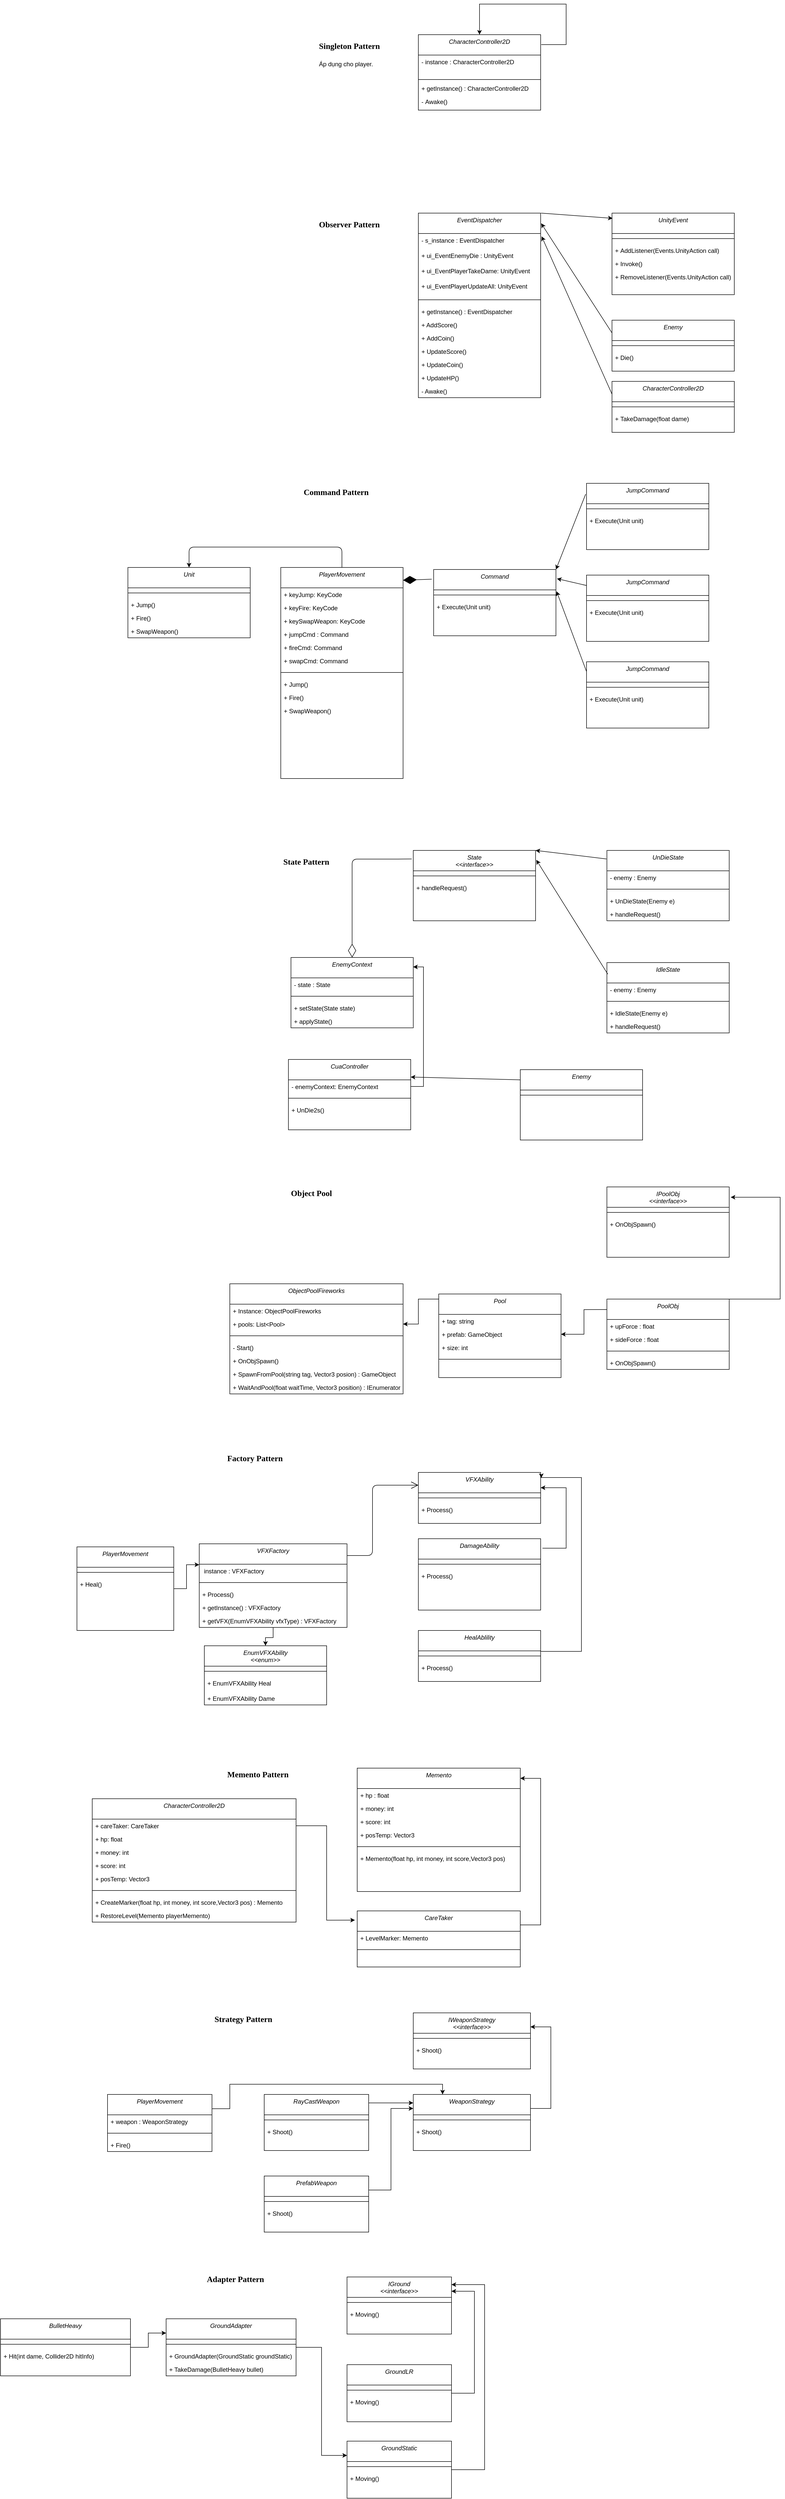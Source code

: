 <mxfile version="14.6.12" type="google"><diagram id="C5RBs43oDa-KdzZeNtuy" name="Page-1"><mxGraphModel dx="1838" dy="956" grid="1" gridSize="10" guides="1" tooltips="1" connect="1" arrows="1" fold="1" page="0" pageScale="1" pageWidth="827" pageHeight="1169" math="0" shadow="0"><root><mxCell id="WIyWlLk6GJQsqaUBKTNV-0"/><mxCell id="WIyWlLk6GJQsqaUBKTNV-1" parent="WIyWlLk6GJQsqaUBKTNV-0"/><mxCell id="zkfFHV4jXpPFQw0GAbJ--0" value="CharacterController2D" style="swimlane;fontStyle=2;align=center;verticalAlign=top;childLayout=stackLayout;horizontal=1;startSize=40;horizontalStack=0;resizeParent=1;resizeLast=0;collapsible=1;marginBottom=0;rounded=0;shadow=0;strokeWidth=1;" parent="WIyWlLk6GJQsqaUBKTNV-1" vertex="1"><mxGeometry x="280" width="240" height="148" as="geometry"><mxRectangle x="230" y="140" width="160" height="26" as="alternateBounds"/></mxGeometry></mxCell><mxCell id="zkfFHV4jXpPFQw0GAbJ--1" value="- instance : CharacterController2D" style="text;align=left;verticalAlign=top;spacingLeft=4;spacingRight=4;overflow=hidden;rotatable=0;points=[[0,0.5],[1,0.5]];portConstraint=eastwest;" parent="zkfFHV4jXpPFQw0GAbJ--0" vertex="1"><mxGeometry y="40" width="240" height="44" as="geometry"/></mxCell><mxCell id="zkfFHV4jXpPFQw0GAbJ--4" value="" style="line;html=1;strokeWidth=1;align=left;verticalAlign=middle;spacingTop=-1;spacingLeft=3;spacingRight=3;rotatable=0;labelPosition=right;points=[];portConstraint=eastwest;" parent="zkfFHV4jXpPFQw0GAbJ--0" vertex="1"><mxGeometry y="84" width="240" height="8" as="geometry"/></mxCell><mxCell id="zkfFHV4jXpPFQw0GAbJ--5" value="+ getInstance() : CharacterController2D" style="text;align=left;verticalAlign=top;spacingLeft=4;spacingRight=4;overflow=hidden;rotatable=0;points=[[0,0.5],[1,0.5]];portConstraint=eastwest;" parent="zkfFHV4jXpPFQw0GAbJ--0" vertex="1"><mxGeometry y="92" width="240" height="26" as="geometry"/></mxCell><mxCell id="FapGTkrr0kYNeMaqI15P-1" value="- Awake()" style="text;align=left;verticalAlign=top;spacingLeft=4;spacingRight=4;overflow=hidden;rotatable=0;points=[[0,0.5],[1,0.5]];portConstraint=eastwest;" parent="zkfFHV4jXpPFQw0GAbJ--0" vertex="1"><mxGeometry y="118" width="240" height="26" as="geometry"/></mxCell><mxCell id="FapGTkrr0kYNeMaqI15P-0" value="&lt;h1&gt;&lt;span style=&quot;font-size: 12.0pt ; font-family: &amp;#34;times new roman&amp;#34; , serif&quot;&gt;Singleton Pattern&lt;/span&gt;&lt;br&gt;&lt;/h1&gt;&lt;p&gt;Áp dụng cho player.&lt;/p&gt;" style="text;html=1;strokeColor=none;fillColor=none;spacing=5;spacingTop=-20;whiteSpace=wrap;overflow=hidden;rounded=0;" parent="WIyWlLk6GJQsqaUBKTNV-1" vertex="1"><mxGeometry x="80" width="190" height="120" as="geometry"/></mxCell><mxCell id="FapGTkrr0kYNeMaqI15P-2" style="edgeStyle=orthogonalEdgeStyle;rounded=0;orthogonalLoop=1;jettySize=auto;html=1;entryX=0.5;entryY=0;entryDx=0;entryDy=0;exitX=1.005;exitY=0.132;exitDx=0;exitDy=0;exitPerimeter=0;" parent="WIyWlLk6GJQsqaUBKTNV-1" source="zkfFHV4jXpPFQw0GAbJ--0" target="zkfFHV4jXpPFQw0GAbJ--0" edge="1"><mxGeometry relative="1" as="geometry"><mxPoint x="400" y="-80" as="targetPoint"/><mxPoint x="400" y="96" as="sourcePoint"/><Array as="points"><mxPoint x="570" y="20"/><mxPoint x="570" y="-60"/><mxPoint x="400" y="-60"/></Array></mxGeometry></mxCell><mxCell id="FapGTkrr0kYNeMaqI15P-3" value="EventDispatcher" style="swimlane;fontStyle=2;align=center;verticalAlign=top;childLayout=stackLayout;horizontal=1;startSize=40;horizontalStack=0;resizeParent=1;resizeLast=0;collapsible=1;marginBottom=0;rounded=0;shadow=0;strokeWidth=1;" parent="WIyWlLk6GJQsqaUBKTNV-1" vertex="1"><mxGeometry x="280" y="350" width="240" height="362" as="geometry"><mxRectangle x="230" y="140" width="160" height="26" as="alternateBounds"/></mxGeometry></mxCell><mxCell id="FapGTkrr0kYNeMaqI15P-4" value="- s_instance : EventDispatcher" style="text;align=left;verticalAlign=top;spacingLeft=4;spacingRight=4;overflow=hidden;rotatable=0;points=[[0,0.5],[1,0.5]];portConstraint=eastwest;" parent="FapGTkrr0kYNeMaqI15P-3" vertex="1"><mxGeometry y="40" width="240" height="30" as="geometry"/></mxCell><mxCell id="FapGTkrr0kYNeMaqI15P-10" value="+ ui_EventEnemyDie : UnityEvent" style="text;align=left;verticalAlign=top;spacingLeft=4;spacingRight=4;overflow=hidden;rotatable=0;points=[[0,0.5],[1,0.5]];portConstraint=eastwest;" parent="FapGTkrr0kYNeMaqI15P-3" vertex="1"><mxGeometry y="70" width="240" height="30" as="geometry"/></mxCell><mxCell id="FapGTkrr0kYNeMaqI15P-11" value="+ ui_EventPlayerTakeDame: UnityEvent" style="text;align=left;verticalAlign=top;spacingLeft=4;spacingRight=4;overflow=hidden;rotatable=0;points=[[0,0.5],[1,0.5]];portConstraint=eastwest;" parent="FapGTkrr0kYNeMaqI15P-3" vertex="1"><mxGeometry y="100" width="240" height="30" as="geometry"/></mxCell><mxCell id="FapGTkrr0kYNeMaqI15P-12" value="+ ui_EventPlayerUpdateAll: UnityEvent" style="text;align=left;verticalAlign=top;spacingLeft=4;spacingRight=4;overflow=hidden;rotatable=0;points=[[0,0.5],[1,0.5]];portConstraint=eastwest;" parent="FapGTkrr0kYNeMaqI15P-3" vertex="1"><mxGeometry y="130" width="240" height="30" as="geometry"/></mxCell><mxCell id="FapGTkrr0kYNeMaqI15P-5" value="" style="line;html=1;strokeWidth=1;align=left;verticalAlign=middle;spacingTop=-1;spacingLeft=3;spacingRight=3;rotatable=0;labelPosition=right;points=[];portConstraint=eastwest;" parent="FapGTkrr0kYNeMaqI15P-3" vertex="1"><mxGeometry y="160" width="240" height="20" as="geometry"/></mxCell><mxCell id="FapGTkrr0kYNeMaqI15P-6" value="+ getInstance() : EventDispatcher" style="text;align=left;verticalAlign=top;spacingLeft=4;spacingRight=4;overflow=hidden;rotatable=0;points=[[0,0.5],[1,0.5]];portConstraint=eastwest;" parent="FapGTkrr0kYNeMaqI15P-3" vertex="1"><mxGeometry y="180" width="240" height="26" as="geometry"/></mxCell><mxCell id="FapGTkrr0kYNeMaqI15P-32" value="+ AddScore()" style="text;align=left;verticalAlign=top;spacingLeft=4;spacingRight=4;overflow=hidden;rotatable=0;points=[[0,0.5],[1,0.5]];portConstraint=eastwest;" parent="FapGTkrr0kYNeMaqI15P-3" vertex="1"><mxGeometry y="206" width="240" height="26" as="geometry"/></mxCell><mxCell id="FapGTkrr0kYNeMaqI15P-33" value="+ AddCoin()" style="text;align=left;verticalAlign=top;spacingLeft=4;spacingRight=4;overflow=hidden;rotatable=0;points=[[0,0.5],[1,0.5]];portConstraint=eastwest;" parent="FapGTkrr0kYNeMaqI15P-3" vertex="1"><mxGeometry y="232" width="240" height="26" as="geometry"/></mxCell><mxCell id="FapGTkrr0kYNeMaqI15P-34" value="+ UpdateScore()" style="text;align=left;verticalAlign=top;spacingLeft=4;spacingRight=4;overflow=hidden;rotatable=0;points=[[0,0.5],[1,0.5]];portConstraint=eastwest;" parent="FapGTkrr0kYNeMaqI15P-3" vertex="1"><mxGeometry y="258" width="240" height="26" as="geometry"/></mxCell><mxCell id="FapGTkrr0kYNeMaqI15P-35" value="+ UpdateCoin()" style="text;align=left;verticalAlign=top;spacingLeft=4;spacingRight=4;overflow=hidden;rotatable=0;points=[[0,0.5],[1,0.5]];portConstraint=eastwest;" parent="FapGTkrr0kYNeMaqI15P-3" vertex="1"><mxGeometry y="284" width="240" height="26" as="geometry"/></mxCell><mxCell id="FapGTkrr0kYNeMaqI15P-36" value="+ UpdateHP()" style="text;align=left;verticalAlign=top;spacingLeft=4;spacingRight=4;overflow=hidden;rotatable=0;points=[[0,0.5],[1,0.5]];portConstraint=eastwest;" parent="FapGTkrr0kYNeMaqI15P-3" vertex="1"><mxGeometry y="310" width="240" height="26" as="geometry"/></mxCell><mxCell id="FapGTkrr0kYNeMaqI15P-37" value="- Awake()" style="text;align=left;verticalAlign=top;spacingLeft=4;spacingRight=4;overflow=hidden;rotatable=0;points=[[0,0.5],[1,0.5]];portConstraint=eastwest;" parent="FapGTkrr0kYNeMaqI15P-3" vertex="1"><mxGeometry y="336" width="240" height="26" as="geometry"/></mxCell><mxCell id="FapGTkrr0kYNeMaqI15P-8" value="&lt;h1&gt;&lt;span style=&quot;font-size: 12.0pt ; font-family: &amp;#34;times new roman&amp;#34; , serif&quot;&gt;Observer Pattern&lt;/span&gt;&lt;br&gt;&lt;/h1&gt;&lt;p&gt;&lt;br&gt;&lt;/p&gt;" style="text;html=1;strokeColor=none;fillColor=none;spacing=5;spacingTop=-20;whiteSpace=wrap;overflow=hidden;rounded=0;" parent="WIyWlLk6GJQsqaUBKTNV-1" vertex="1"><mxGeometry x="80" y="350" width="190" height="120" as="geometry"/></mxCell><mxCell id="FapGTkrr0kYNeMaqI15P-21" value="UnityEvent" style="swimlane;fontStyle=2;align=center;verticalAlign=top;childLayout=stackLayout;horizontal=1;startSize=40;horizontalStack=0;resizeParent=1;resizeLast=0;collapsible=1;marginBottom=0;rounded=0;shadow=0;strokeWidth=1;" parent="WIyWlLk6GJQsqaUBKTNV-1" vertex="1"><mxGeometry x="660" y="350" width="240" height="160" as="geometry"><mxRectangle x="230" y="140" width="160" height="26" as="alternateBounds"/></mxGeometry></mxCell><mxCell id="FapGTkrr0kYNeMaqI15P-26" value="" style="line;html=1;strokeWidth=1;align=left;verticalAlign=middle;spacingTop=-1;spacingLeft=3;spacingRight=3;rotatable=0;labelPosition=right;points=[];portConstraint=eastwest;" parent="FapGTkrr0kYNeMaqI15P-21" vertex="1"><mxGeometry y="40" width="240" height="20" as="geometry"/></mxCell><mxCell id="FapGTkrr0kYNeMaqI15P-27" value="+ AddListener(Events.UnityAction call)" style="text;align=left;verticalAlign=top;spacingLeft=4;spacingRight=4;overflow=hidden;rotatable=0;points=[[0,0.5],[1,0.5]];portConstraint=eastwest;" parent="FapGTkrr0kYNeMaqI15P-21" vertex="1"><mxGeometry y="60" width="240" height="26" as="geometry"/></mxCell><mxCell id="FapGTkrr0kYNeMaqI15P-30" value="+ Invoke()" style="text;align=left;verticalAlign=top;spacingLeft=4;spacingRight=4;overflow=hidden;rotatable=0;points=[[0,0.5],[1,0.5]];portConstraint=eastwest;" parent="FapGTkrr0kYNeMaqI15P-21" vertex="1"><mxGeometry y="86" width="240" height="26" as="geometry"/></mxCell><mxCell id="FapGTkrr0kYNeMaqI15P-31" value="+ RemoveListener(Events.UnityAction call)" style="text;align=left;verticalAlign=top;spacingLeft=4;spacingRight=4;overflow=hidden;rotatable=0;points=[[0,0.5],[1,0.5]];portConstraint=eastwest;" parent="FapGTkrr0kYNeMaqI15P-21" vertex="1"><mxGeometry y="112" width="240" height="26" as="geometry"/></mxCell><mxCell id="FapGTkrr0kYNeMaqI15P-29" value="" style="endArrow=classic;html=1;entryX=0.005;entryY=0.064;entryDx=0;entryDy=0;entryPerimeter=0;" parent="WIyWlLk6GJQsqaUBKTNV-1" target="FapGTkrr0kYNeMaqI15P-21" edge="1"><mxGeometry width="50" height="50" relative="1" as="geometry"><mxPoint x="521" y="350" as="sourcePoint"/><mxPoint x="430" y="480" as="targetPoint"/></mxGeometry></mxCell><mxCell id="FapGTkrr0kYNeMaqI15P-38" value="Enemy" style="swimlane;fontStyle=2;align=center;verticalAlign=top;childLayout=stackLayout;horizontal=1;startSize=40;horizontalStack=0;resizeParent=1;resizeLast=0;collapsible=1;marginBottom=0;rounded=0;shadow=0;strokeWidth=1;" parent="WIyWlLk6GJQsqaUBKTNV-1" vertex="1"><mxGeometry x="660" y="560" width="240" height="100" as="geometry"><mxRectangle x="230" y="140" width="160" height="26" as="alternateBounds"/></mxGeometry></mxCell><mxCell id="FapGTkrr0kYNeMaqI15P-39" value="" style="line;html=1;strokeWidth=1;align=left;verticalAlign=middle;spacingTop=-1;spacingLeft=3;spacingRight=3;rotatable=0;labelPosition=right;points=[];portConstraint=eastwest;" parent="FapGTkrr0kYNeMaqI15P-38" vertex="1"><mxGeometry y="40" width="240" height="20" as="geometry"/></mxCell><mxCell id="FapGTkrr0kYNeMaqI15P-40" value="+ Die()" style="text;align=left;verticalAlign=top;spacingLeft=4;spacingRight=4;overflow=hidden;rotatable=0;points=[[0,0.5],[1,0.5]];portConstraint=eastwest;" parent="FapGTkrr0kYNeMaqI15P-38" vertex="1"><mxGeometry y="60" width="240" height="26" as="geometry"/></mxCell><mxCell id="FapGTkrr0kYNeMaqI15P-43" value="CharacterController2D" style="swimlane;fontStyle=2;align=center;verticalAlign=top;childLayout=stackLayout;horizontal=1;startSize=40;horizontalStack=0;resizeParent=1;resizeLast=0;collapsible=1;marginBottom=0;rounded=0;shadow=0;strokeWidth=1;" parent="WIyWlLk6GJQsqaUBKTNV-1" vertex="1"><mxGeometry x="660" y="680" width="240" height="100" as="geometry"><mxRectangle x="230" y="140" width="160" height="26" as="alternateBounds"/></mxGeometry></mxCell><mxCell id="FapGTkrr0kYNeMaqI15P-44" value="" style="line;html=1;strokeWidth=1;align=left;verticalAlign=middle;spacingTop=-1;spacingLeft=3;spacingRight=3;rotatable=0;labelPosition=right;points=[];portConstraint=eastwest;" parent="FapGTkrr0kYNeMaqI15P-43" vertex="1"><mxGeometry y="40" width="240" height="20" as="geometry"/></mxCell><mxCell id="FapGTkrr0kYNeMaqI15P-45" value="+ TakeDamage(float dame)" style="text;align=left;verticalAlign=top;spacingLeft=4;spacingRight=4;overflow=hidden;rotatable=0;points=[[0,0.5],[1,0.5]];portConstraint=eastwest;" parent="FapGTkrr0kYNeMaqI15P-43" vertex="1"><mxGeometry y="60" width="240" height="26" as="geometry"/></mxCell><mxCell id="FapGTkrr0kYNeMaqI15P-46" value="" style="endArrow=classic;html=1;exitX=0;exitY=0.25;exitDx=0;exitDy=0;" parent="WIyWlLk6GJQsqaUBKTNV-1" source="FapGTkrr0kYNeMaqI15P-38" edge="1"><mxGeometry width="50" height="50" relative="1" as="geometry"><mxPoint x="500" y="630" as="sourcePoint"/><mxPoint x="521" y="370" as="targetPoint"/></mxGeometry></mxCell><mxCell id="FapGTkrr0kYNeMaqI15P-47" value="" style="endArrow=classic;html=1;entryX=1.008;entryY=0.187;entryDx=0;entryDy=0;entryPerimeter=0;exitX=0;exitY=0.25;exitDx=0;exitDy=0;" parent="WIyWlLk6GJQsqaUBKTNV-1" source="FapGTkrr0kYNeMaqI15P-43" target="FapGTkrr0kYNeMaqI15P-4" edge="1"><mxGeometry width="50" height="50" relative="1" as="geometry"><mxPoint x="670" y="595" as="sourcePoint"/><mxPoint x="531.2" y="400.81" as="targetPoint"/></mxGeometry></mxCell><mxCell id="FapGTkrr0kYNeMaqI15P-48" value="&lt;h1&gt;&lt;span style=&quot;font-size: 12.0pt ; font-family: &amp;#34;times new roman&amp;#34; , serif&quot;&gt;Command Pattern&lt;/span&gt;&lt;br&gt;&lt;/h1&gt;&lt;p&gt;&lt;br&gt;&lt;/p&gt;" style="text;html=1;strokeColor=none;fillColor=none;spacing=5;spacingTop=-20;whiteSpace=wrap;overflow=hidden;rounded=0;" parent="WIyWlLk6GJQsqaUBKTNV-1" vertex="1"><mxGeometry x="50" y="875" width="190" height="120" as="geometry"/></mxCell><mxCell id="FapGTkrr0kYNeMaqI15P-49" value="Command" style="swimlane;fontStyle=2;align=center;verticalAlign=top;childLayout=stackLayout;horizontal=1;startSize=40;horizontalStack=0;resizeParent=1;resizeLast=0;collapsible=1;marginBottom=0;rounded=0;shadow=0;strokeWidth=1;" parent="WIyWlLk6GJQsqaUBKTNV-1" vertex="1"><mxGeometry x="310" y="1049" width="240" height="130" as="geometry"><mxRectangle x="230" y="140" width="160" height="26" as="alternateBounds"/></mxGeometry></mxCell><mxCell id="FapGTkrr0kYNeMaqI15P-54" value="" style="line;html=1;strokeWidth=1;align=left;verticalAlign=middle;spacingTop=-1;spacingLeft=3;spacingRight=3;rotatable=0;labelPosition=right;points=[];portConstraint=eastwest;" parent="FapGTkrr0kYNeMaqI15P-49" vertex="1"><mxGeometry y="40" width="240" height="20" as="geometry"/></mxCell><mxCell id="FapGTkrr0kYNeMaqI15P-55" value="+ Execute(Unit unit)" style="text;align=left;verticalAlign=top;spacingLeft=4;spacingRight=4;overflow=hidden;rotatable=0;points=[[0,0.5],[1,0.5]];portConstraint=eastwest;" parent="FapGTkrr0kYNeMaqI15P-49" vertex="1"><mxGeometry y="60" width="240" height="26" as="geometry"/></mxCell><mxCell id="FapGTkrr0kYNeMaqI15P-62" value="JumpCommand" style="swimlane;fontStyle=2;align=center;verticalAlign=top;childLayout=stackLayout;horizontal=1;startSize=40;horizontalStack=0;resizeParent=1;resizeLast=0;collapsible=1;marginBottom=0;rounded=0;shadow=0;strokeWidth=1;" parent="WIyWlLk6GJQsqaUBKTNV-1" vertex="1"><mxGeometry x="610" y="880" width="240" height="130" as="geometry"><mxRectangle x="230" y="140" width="160" height="26" as="alternateBounds"/></mxGeometry></mxCell><mxCell id="FapGTkrr0kYNeMaqI15P-63" value="" style="line;html=1;strokeWidth=1;align=left;verticalAlign=middle;spacingTop=-1;spacingLeft=3;spacingRight=3;rotatable=0;labelPosition=right;points=[];portConstraint=eastwest;" parent="FapGTkrr0kYNeMaqI15P-62" vertex="1"><mxGeometry y="40" width="240" height="20" as="geometry"/></mxCell><mxCell id="FapGTkrr0kYNeMaqI15P-64" value="+ Execute(Unit unit)" style="text;align=left;verticalAlign=top;spacingLeft=4;spacingRight=4;overflow=hidden;rotatable=0;points=[[0,0.5],[1,0.5]];portConstraint=eastwest;" parent="FapGTkrr0kYNeMaqI15P-62" vertex="1"><mxGeometry y="60" width="240" height="26" as="geometry"/></mxCell><mxCell id="FapGTkrr0kYNeMaqI15P-65" value="JumpCommand" style="swimlane;fontStyle=2;align=center;verticalAlign=top;childLayout=stackLayout;horizontal=1;startSize=40;horizontalStack=0;resizeParent=1;resizeLast=0;collapsible=1;marginBottom=0;rounded=0;shadow=0;strokeWidth=1;" parent="WIyWlLk6GJQsqaUBKTNV-1" vertex="1"><mxGeometry x="610" y="1060" width="240" height="130" as="geometry"><mxRectangle x="230" y="140" width="160" height="26" as="alternateBounds"/></mxGeometry></mxCell><mxCell id="FapGTkrr0kYNeMaqI15P-66" value="" style="line;html=1;strokeWidth=1;align=left;verticalAlign=middle;spacingTop=-1;spacingLeft=3;spacingRight=3;rotatable=0;labelPosition=right;points=[];portConstraint=eastwest;" parent="FapGTkrr0kYNeMaqI15P-65" vertex="1"><mxGeometry y="40" width="240" height="20" as="geometry"/></mxCell><mxCell id="FapGTkrr0kYNeMaqI15P-67" value="+ Execute(Unit unit)" style="text;align=left;verticalAlign=top;spacingLeft=4;spacingRight=4;overflow=hidden;rotatable=0;points=[[0,0.5],[1,0.5]];portConstraint=eastwest;" parent="FapGTkrr0kYNeMaqI15P-65" vertex="1"><mxGeometry y="60" width="240" height="26" as="geometry"/></mxCell><mxCell id="FapGTkrr0kYNeMaqI15P-68" value="JumpCommand" style="swimlane;fontStyle=2;align=center;verticalAlign=top;childLayout=stackLayout;horizontal=1;startSize=40;horizontalStack=0;resizeParent=1;resizeLast=0;collapsible=1;marginBottom=0;rounded=0;shadow=0;strokeWidth=1;" parent="WIyWlLk6GJQsqaUBKTNV-1" vertex="1"><mxGeometry x="610" y="1230" width="240" height="130" as="geometry"><mxRectangle x="230" y="140" width="160" height="26" as="alternateBounds"/></mxGeometry></mxCell><mxCell id="FapGTkrr0kYNeMaqI15P-69" value="" style="line;html=1;strokeWidth=1;align=left;verticalAlign=middle;spacingTop=-1;spacingLeft=3;spacingRight=3;rotatable=0;labelPosition=right;points=[];portConstraint=eastwest;" parent="FapGTkrr0kYNeMaqI15P-68" vertex="1"><mxGeometry y="40" width="240" height="20" as="geometry"/></mxCell><mxCell id="FapGTkrr0kYNeMaqI15P-70" value="+ Execute(Unit unit)" style="text;align=left;verticalAlign=top;spacingLeft=4;spacingRight=4;overflow=hidden;rotatable=0;points=[[0,0.5],[1,0.5]];portConstraint=eastwest;" parent="FapGTkrr0kYNeMaqI15P-68" vertex="1"><mxGeometry y="60" width="240" height="26" as="geometry"/></mxCell><mxCell id="FapGTkrr0kYNeMaqI15P-71" value="" style="endArrow=classic;html=1;exitX=-0.007;exitY=0.163;exitDx=0;exitDy=0;exitPerimeter=0;entryX=1;entryY=0;entryDx=0;entryDy=0;" parent="WIyWlLk6GJQsqaUBKTNV-1" source="FapGTkrr0kYNeMaqI15P-62" target="FapGTkrr0kYNeMaqI15P-49" edge="1"><mxGeometry width="50" height="50" relative="1" as="geometry"><mxPoint x="500" y="1160" as="sourcePoint"/><mxPoint x="520" y="880" as="targetPoint"/></mxGeometry></mxCell><mxCell id="FapGTkrr0kYNeMaqI15P-72" value="" style="endArrow=classic;html=1;entryX=1.008;entryY=0.138;entryDx=0;entryDy=0;exitX=0;exitY=0.157;exitDx=0;exitDy=0;exitPerimeter=0;entryPerimeter=0;" parent="WIyWlLk6GJQsqaUBKTNV-1" source="FapGTkrr0kYNeMaqI15P-65" target="FapGTkrr0kYNeMaqI15P-49" edge="1"><mxGeometry width="50" height="50" relative="1" as="geometry"><mxPoint x="618.32" y="911.19" as="sourcePoint"/><mxPoint x="530.48" y="911.19" as="targetPoint"/></mxGeometry></mxCell><mxCell id="FapGTkrr0kYNeMaqI15P-73" value="" style="endArrow=classic;html=1;entryX=1.005;entryY=0.329;entryDx=0;entryDy=0;exitX=0;exitY=0.148;exitDx=0;exitDy=0;exitPerimeter=0;entryPerimeter=0;" parent="WIyWlLk6GJQsqaUBKTNV-1" source="FapGTkrr0kYNeMaqI15P-68" target="FapGTkrr0kYNeMaqI15P-49" edge="1"><mxGeometry width="50" height="50" relative="1" as="geometry"><mxPoint x="620" y="1090.41" as="sourcePoint"/><mxPoint x="531.92" y="907.94" as="targetPoint"/></mxGeometry></mxCell><mxCell id="FapGTkrr0kYNeMaqI15P-74" value="Unit" style="swimlane;fontStyle=2;align=center;verticalAlign=top;childLayout=stackLayout;horizontal=1;startSize=40;horizontalStack=0;resizeParent=1;resizeLast=0;collapsible=1;marginBottom=0;rounded=0;shadow=0;strokeWidth=1;" parent="WIyWlLk6GJQsqaUBKTNV-1" vertex="1"><mxGeometry x="-290" y="1045" width="240" height="138" as="geometry"><mxRectangle x="230" y="140" width="160" height="26" as="alternateBounds"/></mxGeometry></mxCell><mxCell id="FapGTkrr0kYNeMaqI15P-75" value="" style="line;html=1;strokeWidth=1;align=left;verticalAlign=middle;spacingTop=-1;spacingLeft=3;spacingRight=3;rotatable=0;labelPosition=right;points=[];portConstraint=eastwest;" parent="FapGTkrr0kYNeMaqI15P-74" vertex="1"><mxGeometry y="40" width="240" height="20" as="geometry"/></mxCell><mxCell id="FapGTkrr0kYNeMaqI15P-76" value="+ Jump()&#10;&#10;" style="text;align=left;verticalAlign=top;spacingLeft=4;spacingRight=4;overflow=hidden;rotatable=0;points=[[0,0.5],[1,0.5]];portConstraint=eastwest;" parent="FapGTkrr0kYNeMaqI15P-74" vertex="1"><mxGeometry y="60" width="240" height="26" as="geometry"/></mxCell><mxCell id="FapGTkrr0kYNeMaqI15P-77" value="+ Fire()&#10;" style="text;align=left;verticalAlign=top;spacingLeft=4;spacingRight=4;overflow=hidden;rotatable=0;points=[[0,0.5],[1,0.5]];portConstraint=eastwest;" parent="FapGTkrr0kYNeMaqI15P-74" vertex="1"><mxGeometry y="86" width="240" height="26" as="geometry"/></mxCell><mxCell id="FapGTkrr0kYNeMaqI15P-78" value="+ SwapWeapon()&#10;" style="text;align=left;verticalAlign=top;spacingLeft=4;spacingRight=4;overflow=hidden;rotatable=0;points=[[0,0.5],[1,0.5]];portConstraint=eastwest;" parent="FapGTkrr0kYNeMaqI15P-74" vertex="1"><mxGeometry y="112" width="240" height="26" as="geometry"/></mxCell><mxCell id="FapGTkrr0kYNeMaqI15P-79" value="PlayerMovement" style="swimlane;fontStyle=2;align=center;verticalAlign=top;childLayout=stackLayout;horizontal=1;startSize=40;horizontalStack=0;resizeParent=1;resizeLast=0;collapsible=1;marginBottom=0;rounded=0;shadow=0;strokeWidth=1;" parent="WIyWlLk6GJQsqaUBKTNV-1" vertex="1"><mxGeometry x="10" y="1045" width="240" height="414" as="geometry"><mxRectangle x="230" y="140" width="160" height="26" as="alternateBounds"/></mxGeometry></mxCell><mxCell id="FapGTkrr0kYNeMaqI15P-88" value="+ keyJump: KeyCode" style="text;align=left;verticalAlign=top;spacingLeft=4;spacingRight=4;overflow=hidden;rotatable=0;points=[[0,0.5],[1,0.5]];portConstraint=eastwest;" parent="FapGTkrr0kYNeMaqI15P-79" vertex="1"><mxGeometry y="40" width="240" height="26" as="geometry"/></mxCell><mxCell id="FapGTkrr0kYNeMaqI15P-89" value="+ keyFire: KeyCode" style="text;align=left;verticalAlign=top;spacingLeft=4;spacingRight=4;overflow=hidden;rotatable=0;points=[[0,0.5],[1,0.5]];portConstraint=eastwest;" parent="FapGTkrr0kYNeMaqI15P-79" vertex="1"><mxGeometry y="66" width="240" height="26" as="geometry"/></mxCell><mxCell id="FapGTkrr0kYNeMaqI15P-90" value="+ keySwapWeapon: KeyCode" style="text;align=left;verticalAlign=top;spacingLeft=4;spacingRight=4;overflow=hidden;rotatable=0;points=[[0,0.5],[1,0.5]];portConstraint=eastwest;" parent="FapGTkrr0kYNeMaqI15P-79" vertex="1"><mxGeometry y="92" width="240" height="26" as="geometry"/></mxCell><mxCell id="FapGTkrr0kYNeMaqI15P-81" value="+ jumpCmd : Command" style="text;align=left;verticalAlign=top;spacingLeft=4;spacingRight=4;overflow=hidden;rotatable=0;points=[[0,0.5],[1,0.5]];portConstraint=eastwest;" parent="FapGTkrr0kYNeMaqI15P-79" vertex="1"><mxGeometry y="118" width="240" height="26" as="geometry"/></mxCell><mxCell id="FapGTkrr0kYNeMaqI15P-85" value="+ fireCmd: Command" style="text;align=left;verticalAlign=top;spacingLeft=4;spacingRight=4;overflow=hidden;rotatable=0;points=[[0,0.5],[1,0.5]];portConstraint=eastwest;" parent="FapGTkrr0kYNeMaqI15P-79" vertex="1"><mxGeometry y="144" width="240" height="26" as="geometry"/></mxCell><mxCell id="FapGTkrr0kYNeMaqI15P-86" value="+ swapCmd: Command" style="text;align=left;verticalAlign=top;spacingLeft=4;spacingRight=4;overflow=hidden;rotatable=0;points=[[0,0.5],[1,0.5]];portConstraint=eastwest;" parent="FapGTkrr0kYNeMaqI15P-79" vertex="1"><mxGeometry y="170" width="240" height="26" as="geometry"/></mxCell><mxCell id="FapGTkrr0kYNeMaqI15P-80" value="" style="line;html=1;strokeWidth=1;align=left;verticalAlign=middle;spacingTop=-1;spacingLeft=3;spacingRight=3;rotatable=0;labelPosition=right;points=[];portConstraint=eastwest;" parent="FapGTkrr0kYNeMaqI15P-79" vertex="1"><mxGeometry y="196" width="240" height="20" as="geometry"/></mxCell><mxCell id="FapGTkrr0kYNeMaqI15P-87" value="+ Jump()&#10;&#10;" style="text;align=left;verticalAlign=top;spacingLeft=4;spacingRight=4;overflow=hidden;rotatable=0;points=[[0,0.5],[1,0.5]];portConstraint=eastwest;" parent="FapGTkrr0kYNeMaqI15P-79" vertex="1"><mxGeometry y="216" width="240" height="26" as="geometry"/></mxCell><mxCell id="FapGTkrr0kYNeMaqI15P-82" value="+ Fire()&#10;" style="text;align=left;verticalAlign=top;spacingLeft=4;spacingRight=4;overflow=hidden;rotatable=0;points=[[0,0.5],[1,0.5]];portConstraint=eastwest;" parent="FapGTkrr0kYNeMaqI15P-79" vertex="1"><mxGeometry y="242" width="240" height="26" as="geometry"/></mxCell><mxCell id="FapGTkrr0kYNeMaqI15P-83" value="+ SwapWeapon()&#10;" style="text;align=left;verticalAlign=top;spacingLeft=4;spacingRight=4;overflow=hidden;rotatable=0;points=[[0,0.5],[1,0.5]];portConstraint=eastwest;" parent="FapGTkrr0kYNeMaqI15P-79" vertex="1"><mxGeometry y="268" width="240" height="26" as="geometry"/></mxCell><mxCell id="FapGTkrr0kYNeMaqI15P-84" value="" style="endArrow=classic;html=1;exitX=0.5;exitY=0;exitDx=0;exitDy=0;entryX=0.5;entryY=0;entryDx=0;entryDy=0;" parent="WIyWlLk6GJQsqaUBKTNV-1" source="FapGTkrr0kYNeMaqI15P-79" target="FapGTkrr0kYNeMaqI15P-74" edge="1"><mxGeometry width="50" height="50" relative="1" as="geometry"><mxPoint x="320" y="1175" as="sourcePoint"/><mxPoint x="370" y="1125" as="targetPoint"/><Array as="points"><mxPoint x="130" y="1005"/><mxPoint x="-170" y="1005"/></Array></mxGeometry></mxCell><mxCell id="FapGTkrr0kYNeMaqI15P-92" value="" style="endArrow=diamondThin;endFill=1;endSize=24;html=1;exitX=-0.016;exitY=0.146;exitDx=0;exitDy=0;exitPerimeter=0;" parent="WIyWlLk6GJQsqaUBKTNV-1" source="FapGTkrr0kYNeMaqI15P-49" edge="1"><mxGeometry width="160" relative="1" as="geometry"><mxPoint x="180" y="1150" as="sourcePoint"/><mxPoint x="250" y="1070" as="targetPoint"/></mxGeometry></mxCell><mxCell id="FapGTkrr0kYNeMaqI15P-93" value="&lt;h1&gt;&lt;span style=&quot;font-size: 12.0pt ; font-family: &amp;#34;times new roman&amp;#34; , serif&quot;&gt;State Pattern&lt;/span&gt;&lt;br&gt;&lt;/h1&gt;" style="text;html=1;strokeColor=none;fillColor=none;spacing=5;spacingTop=-20;whiteSpace=wrap;overflow=hidden;rounded=0;" parent="WIyWlLk6GJQsqaUBKTNV-1" vertex="1"><mxGeometry x="10" y="1600" width="240" height="120" as="geometry"/></mxCell><mxCell id="FapGTkrr0kYNeMaqI15P-94" value="State&#10;&lt;&lt;interface&gt;&gt;" style="swimlane;fontStyle=2;align=center;verticalAlign=top;childLayout=stackLayout;horizontal=1;startSize=40;horizontalStack=0;resizeParent=1;resizeLast=0;collapsible=1;marginBottom=0;rounded=0;shadow=0;strokeWidth=1;" parent="WIyWlLk6GJQsqaUBKTNV-1" vertex="1"><mxGeometry x="270" y="1600" width="240" height="138" as="geometry"><mxRectangle x="230" y="140" width="160" height="26" as="alternateBounds"/></mxGeometry></mxCell><mxCell id="FapGTkrr0kYNeMaqI15P-95" value="" style="line;html=1;strokeWidth=1;align=left;verticalAlign=middle;spacingTop=-1;spacingLeft=3;spacingRight=3;rotatable=0;labelPosition=right;points=[];portConstraint=eastwest;" parent="FapGTkrr0kYNeMaqI15P-94" vertex="1"><mxGeometry y="40" width="240" height="20" as="geometry"/></mxCell><mxCell id="FapGTkrr0kYNeMaqI15P-96" value="+ handleRequest()" style="text;align=left;verticalAlign=top;spacingLeft=4;spacingRight=4;overflow=hidden;rotatable=0;points=[[0,0.5],[1,0.5]];portConstraint=eastwest;" parent="FapGTkrr0kYNeMaqI15P-94" vertex="1"><mxGeometry y="60" width="240" height="26" as="geometry"/></mxCell><mxCell id="FapGTkrr0kYNeMaqI15P-99" value="UnDieState" style="swimlane;fontStyle=2;align=center;verticalAlign=top;childLayout=stackLayout;horizontal=1;startSize=40;horizontalStack=0;resizeParent=1;resizeLast=0;collapsible=1;marginBottom=0;rounded=0;shadow=0;strokeWidth=1;" parent="WIyWlLk6GJQsqaUBKTNV-1" vertex="1"><mxGeometry x="650" y="1600" width="240" height="138" as="geometry"><mxRectangle x="230" y="140" width="160" height="26" as="alternateBounds"/></mxGeometry></mxCell><mxCell id="FapGTkrr0kYNeMaqI15P-102" value="- enemy : Enemy" style="text;align=left;verticalAlign=top;spacingLeft=4;spacingRight=4;overflow=hidden;rotatable=0;points=[[0,0.5],[1,0.5]];portConstraint=eastwest;" parent="FapGTkrr0kYNeMaqI15P-99" vertex="1"><mxGeometry y="40" width="240" height="26" as="geometry"/></mxCell><mxCell id="FapGTkrr0kYNeMaqI15P-100" value="" style="line;html=1;strokeWidth=1;align=left;verticalAlign=middle;spacingTop=-1;spacingLeft=3;spacingRight=3;rotatable=0;labelPosition=right;points=[];portConstraint=eastwest;" parent="FapGTkrr0kYNeMaqI15P-99" vertex="1"><mxGeometry y="66" width="240" height="20" as="geometry"/></mxCell><mxCell id="FapGTkrr0kYNeMaqI15P-101" value="+ UnDieState(Enemy e)" style="text;align=left;verticalAlign=top;spacingLeft=4;spacingRight=4;overflow=hidden;rotatable=0;points=[[0,0.5],[1,0.5]];portConstraint=eastwest;" parent="FapGTkrr0kYNeMaqI15P-99" vertex="1"><mxGeometry y="86" width="240" height="26" as="geometry"/></mxCell><mxCell id="FapGTkrr0kYNeMaqI15P-103" value="+ handleRequest()" style="text;align=left;verticalAlign=top;spacingLeft=4;spacingRight=4;overflow=hidden;rotatable=0;points=[[0,0.5],[1,0.5]];portConstraint=eastwest;" parent="FapGTkrr0kYNeMaqI15P-99" vertex="1"><mxGeometry y="112" width="240" height="26" as="geometry"/></mxCell><mxCell id="FapGTkrr0kYNeMaqI15P-104" value="IdleState" style="swimlane;fontStyle=2;align=center;verticalAlign=top;childLayout=stackLayout;horizontal=1;startSize=40;horizontalStack=0;resizeParent=1;resizeLast=0;collapsible=1;marginBottom=0;rounded=0;shadow=0;strokeWidth=1;" parent="WIyWlLk6GJQsqaUBKTNV-1" vertex="1"><mxGeometry x="650" y="1820" width="240" height="138" as="geometry"><mxRectangle x="230" y="140" width="160" height="26" as="alternateBounds"/></mxGeometry></mxCell><mxCell id="FapGTkrr0kYNeMaqI15P-105" value="- enemy : Enemy" style="text;align=left;verticalAlign=top;spacingLeft=4;spacingRight=4;overflow=hidden;rotatable=0;points=[[0,0.5],[1,0.5]];portConstraint=eastwest;" parent="FapGTkrr0kYNeMaqI15P-104" vertex="1"><mxGeometry y="40" width="240" height="26" as="geometry"/></mxCell><mxCell id="FapGTkrr0kYNeMaqI15P-106" value="" style="line;html=1;strokeWidth=1;align=left;verticalAlign=middle;spacingTop=-1;spacingLeft=3;spacingRight=3;rotatable=0;labelPosition=right;points=[];portConstraint=eastwest;" parent="FapGTkrr0kYNeMaqI15P-104" vertex="1"><mxGeometry y="66" width="240" height="20" as="geometry"/></mxCell><mxCell id="FapGTkrr0kYNeMaqI15P-107" value="+ IdleState(Enemy e)" style="text;align=left;verticalAlign=top;spacingLeft=4;spacingRight=4;overflow=hidden;rotatable=0;points=[[0,0.5],[1,0.5]];portConstraint=eastwest;" parent="FapGTkrr0kYNeMaqI15P-104" vertex="1"><mxGeometry y="86" width="240" height="26" as="geometry"/></mxCell><mxCell id="FapGTkrr0kYNeMaqI15P-108" value="+ handleRequest()" style="text;align=left;verticalAlign=top;spacingLeft=4;spacingRight=4;overflow=hidden;rotatable=0;points=[[0,0.5],[1,0.5]];portConstraint=eastwest;" parent="FapGTkrr0kYNeMaqI15P-104" vertex="1"><mxGeometry y="112" width="240" height="26" as="geometry"/></mxCell><mxCell id="FapGTkrr0kYNeMaqI15P-109" value="" style="endArrow=classic;html=1;entryX=1;entryY=0;entryDx=0;entryDy=0;exitX=-0.004;exitY=0.121;exitDx=0;exitDy=0;exitPerimeter=0;" parent="WIyWlLk6GJQsqaUBKTNV-1" source="FapGTkrr0kYNeMaqI15P-99" target="FapGTkrr0kYNeMaqI15P-94" edge="1"><mxGeometry width="50" height="50" relative="1" as="geometry"><mxPoint x="460" y="1880" as="sourcePoint"/><mxPoint x="510" y="1830" as="targetPoint"/></mxGeometry></mxCell><mxCell id="FapGTkrr0kYNeMaqI15P-110" value="" style="endArrow=classic;html=1;entryX=1.006;entryY=0.135;entryDx=0;entryDy=0;exitX=0.007;exitY=0.164;exitDx=0;exitDy=0;exitPerimeter=0;entryPerimeter=0;" parent="WIyWlLk6GJQsqaUBKTNV-1" source="FapGTkrr0kYNeMaqI15P-104" target="FapGTkrr0kYNeMaqI15P-94" edge="1"><mxGeometry width="50" height="50" relative="1" as="geometry"><mxPoint x="659.04" y="1626.698" as="sourcePoint"/><mxPoint x="520.0" y="1610.0" as="targetPoint"/></mxGeometry></mxCell><mxCell id="FapGTkrr0kYNeMaqI15P-111" value="EnemyContext" style="swimlane;fontStyle=2;align=center;verticalAlign=top;childLayout=stackLayout;horizontal=1;startSize=40;horizontalStack=0;resizeParent=1;resizeLast=0;collapsible=1;marginBottom=0;rounded=0;shadow=0;strokeWidth=1;" parent="WIyWlLk6GJQsqaUBKTNV-1" vertex="1"><mxGeometry x="30" y="1810" width="240" height="138" as="geometry"><mxRectangle x="230" y="140" width="160" height="26" as="alternateBounds"/></mxGeometry></mxCell><mxCell id="FapGTkrr0kYNeMaqI15P-112" value="- state : State" style="text;align=left;verticalAlign=top;spacingLeft=4;spacingRight=4;overflow=hidden;rotatable=0;points=[[0,0.5],[1,0.5]];portConstraint=eastwest;" parent="FapGTkrr0kYNeMaqI15P-111" vertex="1"><mxGeometry y="40" width="240" height="26" as="geometry"/></mxCell><mxCell id="FapGTkrr0kYNeMaqI15P-113" value="" style="line;html=1;strokeWidth=1;align=left;verticalAlign=middle;spacingTop=-1;spacingLeft=3;spacingRight=3;rotatable=0;labelPosition=right;points=[];portConstraint=eastwest;" parent="FapGTkrr0kYNeMaqI15P-111" vertex="1"><mxGeometry y="66" width="240" height="20" as="geometry"/></mxCell><mxCell id="FapGTkrr0kYNeMaqI15P-114" value="+ setState(State state)" style="text;align=left;verticalAlign=top;spacingLeft=4;spacingRight=4;overflow=hidden;rotatable=0;points=[[0,0.5],[1,0.5]];portConstraint=eastwest;" parent="FapGTkrr0kYNeMaqI15P-111" vertex="1"><mxGeometry y="86" width="240" height="26" as="geometry"/></mxCell><mxCell id="FapGTkrr0kYNeMaqI15P-115" value="+ applyState()" style="text;align=left;verticalAlign=top;spacingLeft=4;spacingRight=4;overflow=hidden;rotatable=0;points=[[0,0.5],[1,0.5]];portConstraint=eastwest;" parent="FapGTkrr0kYNeMaqI15P-111" vertex="1"><mxGeometry y="112" width="240" height="26" as="geometry"/></mxCell><mxCell id="FapGTkrr0kYNeMaqI15P-116" value="" style="endArrow=diamondThin;endFill=0;endSize=24;html=1;exitX=-0.013;exitY=0.121;exitDx=0;exitDy=0;exitPerimeter=0;" parent="WIyWlLk6GJQsqaUBKTNV-1" source="FapGTkrr0kYNeMaqI15P-94" target="FapGTkrr0kYNeMaqI15P-111" edge="1"><mxGeometry width="160" relative="1" as="geometry"><mxPoint x="410" y="1850" as="sourcePoint"/><mxPoint x="570" y="1850" as="targetPoint"/><Array as="points"><mxPoint x="240" y="1617"/><mxPoint x="150" y="1617"/><mxPoint x="150" y="1770"/></Array></mxGeometry></mxCell><mxCell id="FapGTkrr0kYNeMaqI15P-117" value="CuaController" style="swimlane;fontStyle=2;align=center;verticalAlign=top;childLayout=stackLayout;horizontal=1;startSize=40;horizontalStack=0;resizeParent=1;resizeLast=0;collapsible=1;marginBottom=0;rounded=0;shadow=0;strokeWidth=1;" parent="WIyWlLk6GJQsqaUBKTNV-1" vertex="1"><mxGeometry x="25" y="2010" width="240" height="138" as="geometry"><mxRectangle x="230" y="140" width="160" height="26" as="alternateBounds"/></mxGeometry></mxCell><mxCell id="FapGTkrr0kYNeMaqI15P-118" value="- enemyContext: EnemyContext" style="text;align=left;verticalAlign=top;spacingLeft=4;spacingRight=4;overflow=hidden;rotatable=0;points=[[0,0.5],[1,0.5]];portConstraint=eastwest;" parent="FapGTkrr0kYNeMaqI15P-117" vertex="1"><mxGeometry y="40" width="240" height="26" as="geometry"/></mxCell><mxCell id="FapGTkrr0kYNeMaqI15P-119" value="" style="line;html=1;strokeWidth=1;align=left;verticalAlign=middle;spacingTop=-1;spacingLeft=3;spacingRight=3;rotatable=0;labelPosition=right;points=[];portConstraint=eastwest;" parent="FapGTkrr0kYNeMaqI15P-117" vertex="1"><mxGeometry y="66" width="240" height="20" as="geometry"/></mxCell><mxCell id="FapGTkrr0kYNeMaqI15P-121" value="+ UnDie2s()" style="text;align=left;verticalAlign=top;spacingLeft=4;spacingRight=4;overflow=hidden;rotatable=0;points=[[0,0.5],[1,0.5]];portConstraint=eastwest;" parent="FapGTkrr0kYNeMaqI15P-117" vertex="1"><mxGeometry y="86" width="240" height="26" as="geometry"/></mxCell><mxCell id="FapGTkrr0kYNeMaqI15P-122" value="Enemy" style="swimlane;fontStyle=2;align=center;verticalAlign=top;childLayout=stackLayout;horizontal=1;startSize=40;horizontalStack=0;resizeParent=1;resizeLast=0;collapsible=1;marginBottom=0;rounded=0;shadow=0;strokeWidth=1;" parent="WIyWlLk6GJQsqaUBKTNV-1" vertex="1"><mxGeometry x="480" y="2030" width="240" height="138" as="geometry"><mxRectangle x="230" y="140" width="160" height="26" as="alternateBounds"/></mxGeometry></mxCell><mxCell id="FapGTkrr0kYNeMaqI15P-124" value="" style="line;html=1;strokeWidth=1;align=left;verticalAlign=middle;spacingTop=-1;spacingLeft=3;spacingRight=3;rotatable=0;labelPosition=right;points=[];portConstraint=eastwest;" parent="FapGTkrr0kYNeMaqI15P-122" vertex="1"><mxGeometry y="40" width="240" height="20" as="geometry"/></mxCell><mxCell id="FapGTkrr0kYNeMaqI15P-127" value="" style="endArrow=classic;html=1;entryX=1;entryY=0.25;entryDx=0;entryDy=0;exitX=0;exitY=0.145;exitDx=0;exitDy=0;exitPerimeter=0;" parent="WIyWlLk6GJQsqaUBKTNV-1" source="FapGTkrr0kYNeMaqI15P-122" target="FapGTkrr0kYNeMaqI15P-117" edge="1"><mxGeometry width="50" height="50" relative="1" as="geometry"><mxPoint x="661.68" y="1852.632" as="sourcePoint"/><mxPoint x="521.44" y="1628.63" as="targetPoint"/></mxGeometry></mxCell><mxCell id="FapGTkrr0kYNeMaqI15P-129" style="edgeStyle=orthogonalEdgeStyle;rounded=0;orthogonalLoop=1;jettySize=auto;html=1;entryX=0.999;entryY=0.134;entryDx=0;entryDy=0;entryPerimeter=0;" parent="WIyWlLk6GJQsqaUBKTNV-1" source="FapGTkrr0kYNeMaqI15P-118" target="FapGTkrr0kYNeMaqI15P-111" edge="1"><mxGeometry relative="1" as="geometry"/></mxCell><mxCell id="FapGTkrr0kYNeMaqI15P-130" value="&lt;h1&gt;&lt;span style=&quot;font-size: 12.0pt ; font-family: &amp;#34;times new roman&amp;#34; , serif&quot;&gt;Object Pool&lt;/span&gt;&lt;br&gt;&lt;/h1&gt;" style="text;html=1;strokeColor=none;fillColor=none;spacing=5;spacingTop=-20;whiteSpace=wrap;overflow=hidden;rounded=0;" parent="WIyWlLk6GJQsqaUBKTNV-1" vertex="1"><mxGeometry x="25" y="2250" width="240" height="120" as="geometry"/></mxCell><mxCell id="FapGTkrr0kYNeMaqI15P-131" value="IPoolObj&#10;&lt;&lt;interface&gt;&gt;" style="swimlane;fontStyle=2;align=center;verticalAlign=top;childLayout=stackLayout;horizontal=1;startSize=40;horizontalStack=0;resizeParent=1;resizeLast=0;collapsible=1;marginBottom=0;rounded=0;shadow=0;strokeWidth=1;" parent="WIyWlLk6GJQsqaUBKTNV-1" vertex="1"><mxGeometry x="650" y="2260" width="240" height="138" as="geometry"><mxRectangle x="230" y="140" width="160" height="26" as="alternateBounds"/></mxGeometry></mxCell><mxCell id="FapGTkrr0kYNeMaqI15P-132" value="" style="line;html=1;strokeWidth=1;align=left;verticalAlign=middle;spacingTop=-1;spacingLeft=3;spacingRight=3;rotatable=0;labelPosition=right;points=[];portConstraint=eastwest;" parent="FapGTkrr0kYNeMaqI15P-131" vertex="1"><mxGeometry y="40" width="240" height="20" as="geometry"/></mxCell><mxCell id="FapGTkrr0kYNeMaqI15P-133" value="+ OnObjSpawn()" style="text;align=left;verticalAlign=top;spacingLeft=4;spacingRight=4;overflow=hidden;rotatable=0;points=[[0,0.5],[1,0.5]];portConstraint=eastwest;" parent="FapGTkrr0kYNeMaqI15P-131" vertex="1"><mxGeometry y="60" width="240" height="26" as="geometry"/></mxCell><mxCell id="FapGTkrr0kYNeMaqI15P-139" style="edgeStyle=orthogonalEdgeStyle;rounded=0;orthogonalLoop=1;jettySize=auto;html=1;exitX=1;exitY=0;exitDx=0;exitDy=0;entryX=1.012;entryY=0.147;entryDx=0;entryDy=0;entryPerimeter=0;" parent="WIyWlLk6GJQsqaUBKTNV-1" source="FapGTkrr0kYNeMaqI15P-134" target="FapGTkrr0kYNeMaqI15P-131" edge="1"><mxGeometry relative="1" as="geometry"><Array as="points"><mxPoint x="990" y="2480"/><mxPoint x="990" y="2280"/></Array></mxGeometry></mxCell><mxCell id="FapGTkrr0kYNeMaqI15P-151" style="edgeStyle=orthogonalEdgeStyle;rounded=0;orthogonalLoop=1;jettySize=auto;html=1;entryX=1;entryY=0.5;entryDx=0;entryDy=0;exitX=0.003;exitY=0.149;exitDx=0;exitDy=0;exitPerimeter=0;" parent="WIyWlLk6GJQsqaUBKTNV-1" source="FapGTkrr0kYNeMaqI15P-134" target="FapGTkrr0kYNeMaqI15P-150" edge="1"><mxGeometry relative="1" as="geometry"/></mxCell><mxCell id="FapGTkrr0kYNeMaqI15P-134" value="PoolObj" style="swimlane;fontStyle=2;align=center;verticalAlign=top;childLayout=stackLayout;horizontal=1;startSize=40;horizontalStack=0;resizeParent=1;resizeLast=0;collapsible=1;marginBottom=0;rounded=0;shadow=0;strokeWidth=1;" parent="WIyWlLk6GJQsqaUBKTNV-1" vertex="1"><mxGeometry x="650" y="2480" width="240" height="138" as="geometry"><mxRectangle x="230" y="140" width="160" height="26" as="alternateBounds"/></mxGeometry></mxCell><mxCell id="FapGTkrr0kYNeMaqI15P-137" value="+ upForce : float" style="text;align=left;verticalAlign=top;spacingLeft=4;spacingRight=4;overflow=hidden;rotatable=0;points=[[0,0.5],[1,0.5]];portConstraint=eastwest;" parent="FapGTkrr0kYNeMaqI15P-134" vertex="1"><mxGeometry y="40" width="240" height="26" as="geometry"/></mxCell><mxCell id="FapGTkrr0kYNeMaqI15P-138" value="+ sideForce : float" style="text;align=left;verticalAlign=top;spacingLeft=4;spacingRight=4;overflow=hidden;rotatable=0;points=[[0,0.5],[1,0.5]];portConstraint=eastwest;" parent="FapGTkrr0kYNeMaqI15P-134" vertex="1"><mxGeometry y="66" width="240" height="26" as="geometry"/></mxCell><mxCell id="FapGTkrr0kYNeMaqI15P-135" value="" style="line;html=1;strokeWidth=1;align=left;verticalAlign=middle;spacingTop=-1;spacingLeft=3;spacingRight=3;rotatable=0;labelPosition=right;points=[];portConstraint=eastwest;" parent="FapGTkrr0kYNeMaqI15P-134" vertex="1"><mxGeometry y="92" width="240" height="20" as="geometry"/></mxCell><mxCell id="FapGTkrr0kYNeMaqI15P-136" value="+ OnObjSpawn()" style="text;align=left;verticalAlign=top;spacingLeft=4;spacingRight=4;overflow=hidden;rotatable=0;points=[[0,0.5],[1,0.5]];portConstraint=eastwest;" parent="FapGTkrr0kYNeMaqI15P-134" vertex="1"><mxGeometry y="112" width="240" height="26" as="geometry"/></mxCell><mxCell id="FapGTkrr0kYNeMaqI15P-140" value="ObjectPoolFireworks" style="swimlane;fontStyle=2;align=center;verticalAlign=top;childLayout=stackLayout;horizontal=1;startSize=40;horizontalStack=0;resizeParent=1;resizeLast=0;collapsible=1;marginBottom=0;rounded=0;shadow=0;strokeWidth=1;" parent="WIyWlLk6GJQsqaUBKTNV-1" vertex="1"><mxGeometry x="-90" y="2450" width="340" height="216" as="geometry"><mxRectangle x="230" y="140" width="160" height="26" as="alternateBounds"/></mxGeometry></mxCell><mxCell id="FapGTkrr0kYNeMaqI15P-141" value="+ Instance: ObjectPoolFireworks" style="text;align=left;verticalAlign=top;spacingLeft=4;spacingRight=4;overflow=hidden;rotatable=0;points=[[0,0.5],[1,0.5]];portConstraint=eastwest;" parent="FapGTkrr0kYNeMaqI15P-140" vertex="1"><mxGeometry y="40" width="340" height="26" as="geometry"/></mxCell><mxCell id="FapGTkrr0kYNeMaqI15P-142" value="+ pools: List&lt;Pool&gt;" style="text;align=left;verticalAlign=top;spacingLeft=4;spacingRight=4;overflow=hidden;rotatable=0;points=[[0,0.5],[1,0.5]];portConstraint=eastwest;" parent="FapGTkrr0kYNeMaqI15P-140" vertex="1"><mxGeometry y="66" width="340" height="26" as="geometry"/></mxCell><mxCell id="FapGTkrr0kYNeMaqI15P-143" value="" style="line;html=1;strokeWidth=1;align=left;verticalAlign=middle;spacingTop=-1;spacingLeft=3;spacingRight=3;rotatable=0;labelPosition=right;points=[];portConstraint=eastwest;" parent="FapGTkrr0kYNeMaqI15P-140" vertex="1"><mxGeometry y="92" width="340" height="20" as="geometry"/></mxCell><mxCell id="FapGTkrr0kYNeMaqI15P-155" value="- Start()" style="text;align=left;verticalAlign=top;spacingLeft=4;spacingRight=4;overflow=hidden;rotatable=0;points=[[0,0.5],[1,0.5]];portConstraint=eastwest;" parent="FapGTkrr0kYNeMaqI15P-140" vertex="1"><mxGeometry y="112" width="340" height="26" as="geometry"/></mxCell><mxCell id="FapGTkrr0kYNeMaqI15P-144" value="+ OnObjSpawn()" style="text;align=left;verticalAlign=top;spacingLeft=4;spacingRight=4;overflow=hidden;rotatable=0;points=[[0,0.5],[1,0.5]];portConstraint=eastwest;" parent="FapGTkrr0kYNeMaqI15P-140" vertex="1"><mxGeometry y="138" width="340" height="26" as="geometry"/></mxCell><mxCell id="FapGTkrr0kYNeMaqI15P-153" value="+ SpawnFromPool(string tag, Vector3 posion) : GameObject" style="text;align=left;verticalAlign=top;spacingLeft=4;spacingRight=4;overflow=hidden;rotatable=0;points=[[0,0.5],[1,0.5]];portConstraint=eastwest;" parent="FapGTkrr0kYNeMaqI15P-140" vertex="1"><mxGeometry y="164" width="340" height="26" as="geometry"/></mxCell><mxCell id="FapGTkrr0kYNeMaqI15P-154" value="+ WaitAndPool(float waitTime, Vector3 position) : IEnumerator" style="text;align=left;verticalAlign=top;spacingLeft=4;spacingRight=4;overflow=hidden;rotatable=0;points=[[0,0.5],[1,0.5]];portConstraint=eastwest;" parent="FapGTkrr0kYNeMaqI15P-140" vertex="1"><mxGeometry y="190" width="340" height="26" as="geometry"/></mxCell><mxCell id="FapGTkrr0kYNeMaqI15P-152" style="edgeStyle=orthogonalEdgeStyle;rounded=0;orthogonalLoop=1;jettySize=auto;html=1;exitX=0;exitY=0;exitDx=0;exitDy=0;entryX=1;entryY=0.5;entryDx=0;entryDy=0;" parent="WIyWlLk6GJQsqaUBKTNV-1" source="FapGTkrr0kYNeMaqI15P-145" target="FapGTkrr0kYNeMaqI15P-142" edge="1"><mxGeometry relative="1" as="geometry"><Array as="points"><mxPoint x="320" y="2480"/><mxPoint x="280" y="2480"/><mxPoint x="280" y="2529"/></Array></mxGeometry></mxCell><mxCell id="FapGTkrr0kYNeMaqI15P-145" value="Pool" style="swimlane;fontStyle=2;align=center;verticalAlign=top;childLayout=stackLayout;horizontal=1;startSize=40;horizontalStack=0;resizeParent=1;resizeLast=0;collapsible=1;marginBottom=0;rounded=0;shadow=0;strokeWidth=1;" parent="WIyWlLk6GJQsqaUBKTNV-1" vertex="1"><mxGeometry x="320" y="2470" width="240" height="164" as="geometry"><mxRectangle x="230" y="140" width="160" height="26" as="alternateBounds"/></mxGeometry></mxCell><mxCell id="FapGTkrr0kYNeMaqI15P-146" value="+ tag: string" style="text;align=left;verticalAlign=top;spacingLeft=4;spacingRight=4;overflow=hidden;rotatable=0;points=[[0,0.5],[1,0.5]];portConstraint=eastwest;" parent="FapGTkrr0kYNeMaqI15P-145" vertex="1"><mxGeometry y="40" width="240" height="26" as="geometry"/></mxCell><mxCell id="FapGTkrr0kYNeMaqI15P-150" value="+ prefab: GameObject" style="text;align=left;verticalAlign=top;spacingLeft=4;spacingRight=4;overflow=hidden;rotatable=0;points=[[0,0.5],[1,0.5]];portConstraint=eastwest;" parent="FapGTkrr0kYNeMaqI15P-145" vertex="1"><mxGeometry y="66" width="240" height="26" as="geometry"/></mxCell><mxCell id="FapGTkrr0kYNeMaqI15P-147" value="+ size: int" style="text;align=left;verticalAlign=top;spacingLeft=4;spacingRight=4;overflow=hidden;rotatable=0;points=[[0,0.5],[1,0.5]];portConstraint=eastwest;" parent="FapGTkrr0kYNeMaqI15P-145" vertex="1"><mxGeometry y="92" width="240" height="26" as="geometry"/></mxCell><mxCell id="FapGTkrr0kYNeMaqI15P-148" value="" style="line;html=1;strokeWidth=1;align=left;verticalAlign=middle;spacingTop=-1;spacingLeft=3;spacingRight=3;rotatable=0;labelPosition=right;points=[];portConstraint=eastwest;" parent="FapGTkrr0kYNeMaqI15P-145" vertex="1"><mxGeometry y="118" width="240" height="20" as="geometry"/></mxCell><mxCell id="xXjP8onFhbp8vBkIwn-I-0" value="&lt;h1&gt;&lt;span style=&quot;font-size: 12.0pt ; font-family: &amp;#34;times new roman&amp;#34; , serif&quot;&gt;Factory Pattern&lt;/span&gt;&lt;br&gt;&lt;/h1&gt;" style="text;html=1;strokeColor=none;fillColor=none;spacing=5;spacingTop=-20;whiteSpace=wrap;overflow=hidden;rounded=0;" vertex="1" parent="WIyWlLk6GJQsqaUBKTNV-1"><mxGeometry x="-100" y="2770" width="240" height="120" as="geometry"/></mxCell><mxCell id="xXjP8onFhbp8vBkIwn-I-1" value="VFXAbility" style="swimlane;fontStyle=2;align=center;verticalAlign=top;childLayout=stackLayout;horizontal=1;startSize=40;horizontalStack=0;resizeParent=1;resizeLast=0;collapsible=1;marginBottom=0;rounded=0;shadow=0;strokeWidth=1;" vertex="1" parent="WIyWlLk6GJQsqaUBKTNV-1"><mxGeometry x="280" y="2820" width="240" height="100" as="geometry"><mxRectangle x="230" y="140" width="160" height="26" as="alternateBounds"/></mxGeometry></mxCell><mxCell id="xXjP8onFhbp8vBkIwn-I-3" value="" style="line;html=1;strokeWidth=1;align=left;verticalAlign=middle;spacingTop=-1;spacingLeft=3;spacingRight=3;rotatable=0;labelPosition=right;points=[];portConstraint=eastwest;" vertex="1" parent="xXjP8onFhbp8vBkIwn-I-1"><mxGeometry y="40" width="240" height="20" as="geometry"/></mxCell><mxCell id="xXjP8onFhbp8vBkIwn-I-4" value="+ Process()" style="text;align=left;verticalAlign=top;spacingLeft=4;spacingRight=4;overflow=hidden;rotatable=0;points=[[0,0.5],[1,0.5]];portConstraint=eastwest;" vertex="1" parent="xXjP8onFhbp8vBkIwn-I-1"><mxGeometry y="60" width="240" height="26" as="geometry"/></mxCell><mxCell id="xXjP8onFhbp8vBkIwn-I-17" style="edgeStyle=orthogonalEdgeStyle;rounded=0;orthogonalLoop=1;jettySize=auto;html=1;exitX=1.015;exitY=0.133;exitDx=0;exitDy=0;exitPerimeter=0;" edge="1" parent="WIyWlLk6GJQsqaUBKTNV-1" source="xXjP8onFhbp8vBkIwn-I-6"><mxGeometry relative="1" as="geometry"><mxPoint x="520" y="2850" as="targetPoint"/><Array as="points"><mxPoint x="570" y="2969"/><mxPoint x="570" y="2850"/></Array></mxGeometry></mxCell><mxCell id="xXjP8onFhbp8vBkIwn-I-6" value="DamageAbility" style="swimlane;fontStyle=2;align=center;verticalAlign=top;childLayout=stackLayout;horizontal=1;startSize=40;horizontalStack=0;resizeParent=1;resizeLast=0;collapsible=1;marginBottom=0;rounded=0;shadow=0;strokeWidth=1;" vertex="1" parent="WIyWlLk6GJQsqaUBKTNV-1"><mxGeometry x="280" y="2950" width="240" height="140" as="geometry"><mxRectangle x="230" y="140" width="160" height="26" as="alternateBounds"/></mxGeometry></mxCell><mxCell id="xXjP8onFhbp8vBkIwn-I-8" value="" style="line;html=1;strokeWidth=1;align=left;verticalAlign=middle;spacingTop=-1;spacingLeft=3;spacingRight=3;rotatable=0;labelPosition=right;points=[];portConstraint=eastwest;" vertex="1" parent="xXjP8onFhbp8vBkIwn-I-6"><mxGeometry y="40" width="240" height="20" as="geometry"/></mxCell><mxCell id="xXjP8onFhbp8vBkIwn-I-11" value="+ Process()" style="text;align=left;verticalAlign=top;spacingLeft=4;spacingRight=4;overflow=hidden;rotatable=0;points=[[0,0.5],[1,0.5]];portConstraint=eastwest;" vertex="1" parent="xXjP8onFhbp8vBkIwn-I-6"><mxGeometry y="60" width="240" height="26" as="geometry"/></mxCell><mxCell id="xXjP8onFhbp8vBkIwn-I-18" style="edgeStyle=orthogonalEdgeStyle;rounded=0;orthogonalLoop=1;jettySize=auto;html=1;exitX=1;exitY=0.25;exitDx=0;exitDy=0;entryX=1.005;entryY=0.11;entryDx=0;entryDy=0;entryPerimeter=0;" edge="1" parent="WIyWlLk6GJQsqaUBKTNV-1" source="xXjP8onFhbp8vBkIwn-I-13" target="xXjP8onFhbp8vBkIwn-I-1"><mxGeometry relative="1" as="geometry"><mxPoint x="630" y="2830" as="targetPoint"/><Array as="points"><mxPoint x="600" y="3171"/><mxPoint x="600" y="2830"/></Array></mxGeometry></mxCell><mxCell id="xXjP8onFhbp8vBkIwn-I-13" value="HealAblility" style="swimlane;fontStyle=2;align=center;verticalAlign=top;childLayout=stackLayout;horizontal=1;startSize=40;horizontalStack=0;resizeParent=1;resizeLast=0;collapsible=1;marginBottom=0;rounded=0;shadow=0;strokeWidth=1;" vertex="1" parent="WIyWlLk6GJQsqaUBKTNV-1"><mxGeometry x="280" y="3130" width="240" height="100" as="geometry"><mxRectangle x="230" y="140" width="160" height="26" as="alternateBounds"/></mxGeometry></mxCell><mxCell id="xXjP8onFhbp8vBkIwn-I-15" value="" style="line;html=1;strokeWidth=1;align=left;verticalAlign=middle;spacingTop=-1;spacingLeft=3;spacingRight=3;rotatable=0;labelPosition=right;points=[];portConstraint=eastwest;" vertex="1" parent="xXjP8onFhbp8vBkIwn-I-13"><mxGeometry y="40" width="240" height="20" as="geometry"/></mxCell><mxCell id="xXjP8onFhbp8vBkIwn-I-16" value="+ Process()" style="text;align=left;verticalAlign=top;spacingLeft=4;spacingRight=4;overflow=hidden;rotatable=0;points=[[0,0.5],[1,0.5]];portConstraint=eastwest;" vertex="1" parent="xXjP8onFhbp8vBkIwn-I-13"><mxGeometry y="60" width="240" height="26" as="geometry"/></mxCell><mxCell id="xXjP8onFhbp8vBkIwn-I-32" style="edgeStyle=orthogonalEdgeStyle;rounded=0;orthogonalLoop=1;jettySize=auto;html=1;" edge="1" parent="WIyWlLk6GJQsqaUBKTNV-1" source="xXjP8onFhbp8vBkIwn-I-19" target="xXjP8onFhbp8vBkIwn-I-28"><mxGeometry relative="1" as="geometry"/></mxCell><mxCell id="xXjP8onFhbp8vBkIwn-I-19" value="VFXFactory" style="swimlane;fontStyle=2;align=center;verticalAlign=top;childLayout=stackLayout;horizontal=1;startSize=40;horizontalStack=0;resizeParent=1;resizeLast=0;collapsible=1;marginBottom=0;rounded=0;shadow=0;strokeWidth=1;" vertex="1" parent="WIyWlLk6GJQsqaUBKTNV-1"><mxGeometry x="-150" y="2960" width="290" height="164" as="geometry"><mxRectangle x="230" y="140" width="160" height="26" as="alternateBounds"/></mxGeometry></mxCell><mxCell id="xXjP8onFhbp8vBkIwn-I-22" value=" instance : VFXFactory" style="text;align=left;verticalAlign=top;spacingLeft=4;spacingRight=4;overflow=hidden;rotatable=0;points=[[0,0.5],[1,0.5]];portConstraint=eastwest;" vertex="1" parent="xXjP8onFhbp8vBkIwn-I-19"><mxGeometry y="40" width="290" height="26" as="geometry"/></mxCell><mxCell id="xXjP8onFhbp8vBkIwn-I-20" value="" style="line;html=1;strokeWidth=1;align=left;verticalAlign=middle;spacingTop=-1;spacingLeft=3;spacingRight=3;rotatable=0;labelPosition=right;points=[];portConstraint=eastwest;" vertex="1" parent="xXjP8onFhbp8vBkIwn-I-19"><mxGeometry y="66" width="290" height="20" as="geometry"/></mxCell><mxCell id="xXjP8onFhbp8vBkIwn-I-21" value="+ Process()" style="text;align=left;verticalAlign=top;spacingLeft=4;spacingRight=4;overflow=hidden;rotatable=0;points=[[0,0.5],[1,0.5]];portConstraint=eastwest;" vertex="1" parent="xXjP8onFhbp8vBkIwn-I-19"><mxGeometry y="86" width="290" height="26" as="geometry"/></mxCell><mxCell id="xXjP8onFhbp8vBkIwn-I-23" value="+ getInstance() : VFXFactory " style="text;align=left;verticalAlign=top;spacingLeft=4;spacingRight=4;overflow=hidden;rotatable=0;points=[[0,0.5],[1,0.5]];portConstraint=eastwest;" vertex="1" parent="xXjP8onFhbp8vBkIwn-I-19"><mxGeometry y="112" width="290" height="26" as="geometry"/></mxCell><mxCell id="xXjP8onFhbp8vBkIwn-I-24" value="+ getVFX(EnumVFXAbility vfxType) : VFXFactory " style="text;align=left;verticalAlign=top;spacingLeft=4;spacingRight=4;overflow=hidden;rotatable=0;points=[[0,0.5],[1,0.5]];portConstraint=eastwest;" vertex="1" parent="xXjP8onFhbp8vBkIwn-I-19"><mxGeometry y="138" width="290" height="26" as="geometry"/></mxCell><mxCell id="xXjP8onFhbp8vBkIwn-I-27" value="" style="endArrow=open;endFill=1;endSize=12;html=1;entryX=0;entryY=0.25;entryDx=0;entryDy=0;exitX=1.001;exitY=0.14;exitDx=0;exitDy=0;exitPerimeter=0;" edge="1" parent="WIyWlLk6GJQsqaUBKTNV-1" source="xXjP8onFhbp8vBkIwn-I-19" target="xXjP8onFhbp8vBkIwn-I-1"><mxGeometry width="160" relative="1" as="geometry"><mxPoint x="160" y="3030" as="sourcePoint"/><mxPoint x="320" y="3030" as="targetPoint"/><Array as="points"><mxPoint x="190" y="2983"/><mxPoint x="190" y="2845"/></Array></mxGeometry></mxCell><mxCell id="xXjP8onFhbp8vBkIwn-I-28" value="EnumVFXAbility&#10;&lt;&lt;enum&gt;&gt;" style="swimlane;fontStyle=2;align=center;verticalAlign=top;childLayout=stackLayout;horizontal=1;startSize=40;horizontalStack=0;resizeParent=1;resizeLast=0;collapsible=1;marginBottom=0;rounded=0;shadow=0;strokeWidth=1;" vertex="1" parent="WIyWlLk6GJQsqaUBKTNV-1"><mxGeometry x="-140" y="3160" width="240" height="116" as="geometry"><mxRectangle x="230" y="140" width="160" height="26" as="alternateBounds"/></mxGeometry></mxCell><mxCell id="xXjP8onFhbp8vBkIwn-I-29" value="" style="line;html=1;strokeWidth=1;align=left;verticalAlign=middle;spacingTop=-1;spacingLeft=3;spacingRight=3;rotatable=0;labelPosition=right;points=[];portConstraint=eastwest;" vertex="1" parent="xXjP8onFhbp8vBkIwn-I-28"><mxGeometry y="40" width="240" height="20" as="geometry"/></mxCell><mxCell id="xXjP8onFhbp8vBkIwn-I-30" value="+ EnumVFXAbility Heal" style="text;align=left;verticalAlign=top;spacingLeft=4;spacingRight=4;overflow=hidden;rotatable=0;points=[[0,0.5],[1,0.5]];portConstraint=eastwest;" vertex="1" parent="xXjP8onFhbp8vBkIwn-I-28"><mxGeometry y="60" width="240" height="30" as="geometry"/></mxCell><mxCell id="xXjP8onFhbp8vBkIwn-I-31" value="+ EnumVFXAbility Dame" style="text;align=left;verticalAlign=top;spacingLeft=4;spacingRight=4;overflow=hidden;rotatable=0;points=[[0,0.5],[1,0.5]];portConstraint=eastwest;" vertex="1" parent="xXjP8onFhbp8vBkIwn-I-28"><mxGeometry y="90" width="240" height="26" as="geometry"/></mxCell><mxCell id="xXjP8onFhbp8vBkIwn-I-39" style="edgeStyle=orthogonalEdgeStyle;rounded=0;orthogonalLoop=1;jettySize=auto;html=1;entryX=0;entryY=0.25;entryDx=0;entryDy=0;" edge="1" parent="WIyWlLk6GJQsqaUBKTNV-1" source="xXjP8onFhbp8vBkIwn-I-33" target="xXjP8onFhbp8vBkIwn-I-19"><mxGeometry relative="1" as="geometry"/></mxCell><mxCell id="xXjP8onFhbp8vBkIwn-I-33" value="PlayerMovement" style="swimlane;fontStyle=2;align=center;verticalAlign=top;childLayout=stackLayout;horizontal=1;startSize=40;horizontalStack=0;resizeParent=1;resizeLast=0;collapsible=1;marginBottom=0;rounded=0;shadow=0;strokeWidth=1;" vertex="1" parent="WIyWlLk6GJQsqaUBKTNV-1"><mxGeometry x="-390" y="2966" width="190" height="164" as="geometry"><mxRectangle x="230" y="140" width="160" height="26" as="alternateBounds"/></mxGeometry></mxCell><mxCell id="xXjP8onFhbp8vBkIwn-I-35" value="" style="line;html=1;strokeWidth=1;align=left;verticalAlign=middle;spacingTop=-1;spacingLeft=3;spacingRight=3;rotatable=0;labelPosition=right;points=[];portConstraint=eastwest;" vertex="1" parent="xXjP8onFhbp8vBkIwn-I-33"><mxGeometry y="40" width="190" height="20" as="geometry"/></mxCell><mxCell id="xXjP8onFhbp8vBkIwn-I-36" value="+ Heal()" style="text;align=left;verticalAlign=top;spacingLeft=4;spacingRight=4;overflow=hidden;rotatable=0;points=[[0,0.5],[1,0.5]];portConstraint=eastwest;" vertex="1" parent="xXjP8onFhbp8vBkIwn-I-33"><mxGeometry y="60" width="190" height="26" as="geometry"/></mxCell><mxCell id="xXjP8onFhbp8vBkIwn-I-40" value="&lt;h1&gt;&lt;span style=&quot;font-size: 12.0pt ; font-family: &amp;#34;times new roman&amp;#34; , serif&quot;&gt;Memento Pattern&lt;/span&gt;&lt;br&gt;&lt;/h1&gt;" style="text;html=1;strokeColor=none;fillColor=none;spacing=5;spacingTop=-20;whiteSpace=wrap;overflow=hidden;rounded=0;" vertex="1" parent="WIyWlLk6GJQsqaUBKTNV-1"><mxGeometry x="-100" y="3390" width="240" height="120" as="geometry"/></mxCell><mxCell id="xXjP8onFhbp8vBkIwn-I-41" value="Memento" style="swimlane;fontStyle=2;align=center;verticalAlign=top;childLayout=stackLayout;horizontal=1;startSize=40;horizontalStack=0;resizeParent=1;resizeLast=0;collapsible=1;marginBottom=0;rounded=0;shadow=0;strokeWidth=1;" vertex="1" parent="WIyWlLk6GJQsqaUBKTNV-1"><mxGeometry x="160" y="3400" width="320" height="242" as="geometry"><mxRectangle x="230" y="140" width="160" height="26" as="alternateBounds"/></mxGeometry></mxCell><mxCell id="xXjP8onFhbp8vBkIwn-I-42" value="+ hp : float" style="text;align=left;verticalAlign=top;spacingLeft=4;spacingRight=4;overflow=hidden;rotatable=0;points=[[0,0.5],[1,0.5]];portConstraint=eastwest;" vertex="1" parent="xXjP8onFhbp8vBkIwn-I-41"><mxGeometry y="40" width="320" height="26" as="geometry"/></mxCell><mxCell id="xXjP8onFhbp8vBkIwn-I-49" value="+ money: int" style="text;align=left;verticalAlign=top;spacingLeft=4;spacingRight=4;overflow=hidden;rotatable=0;points=[[0,0.5],[1,0.5]];portConstraint=eastwest;" vertex="1" parent="xXjP8onFhbp8vBkIwn-I-41"><mxGeometry y="66" width="320" height="26" as="geometry"/></mxCell><mxCell id="xXjP8onFhbp8vBkIwn-I-48" value="+ score: int" style="text;align=left;verticalAlign=top;spacingLeft=4;spacingRight=4;overflow=hidden;rotatable=0;points=[[0,0.5],[1,0.5]];portConstraint=eastwest;" vertex="1" parent="xXjP8onFhbp8vBkIwn-I-41"><mxGeometry y="92" width="320" height="26" as="geometry"/></mxCell><mxCell id="xXjP8onFhbp8vBkIwn-I-47" value="+ posTemp: Vector3" style="text;align=left;verticalAlign=top;spacingLeft=4;spacingRight=4;overflow=hidden;rotatable=0;points=[[0,0.5],[1,0.5]];portConstraint=eastwest;" vertex="1" parent="xXjP8onFhbp8vBkIwn-I-41"><mxGeometry y="118" width="320" height="26" as="geometry"/></mxCell><mxCell id="xXjP8onFhbp8vBkIwn-I-43" value="" style="line;html=1;strokeWidth=1;align=left;verticalAlign=middle;spacingTop=-1;spacingLeft=3;spacingRight=3;rotatable=0;labelPosition=right;points=[];portConstraint=eastwest;" vertex="1" parent="xXjP8onFhbp8vBkIwn-I-41"><mxGeometry y="144" width="320" height="20" as="geometry"/></mxCell><mxCell id="xXjP8onFhbp8vBkIwn-I-44" value="+ Memento(float hp, int money, int score,Vector3 pos)" style="text;align=left;verticalAlign=top;spacingLeft=4;spacingRight=4;overflow=hidden;rotatable=0;points=[[0,0.5],[1,0.5]];portConstraint=eastwest;" vertex="1" parent="xXjP8onFhbp8vBkIwn-I-41"><mxGeometry y="164" width="320" height="26" as="geometry"/></mxCell><mxCell id="xXjP8onFhbp8vBkIwn-I-57" style="edgeStyle=orthogonalEdgeStyle;rounded=0;orthogonalLoop=1;jettySize=auto;html=1;exitX=1;exitY=0.25;exitDx=0;exitDy=0;" edge="1" parent="WIyWlLk6GJQsqaUBKTNV-1" source="xXjP8onFhbp8vBkIwn-I-50" target="xXjP8onFhbp8vBkIwn-I-41"><mxGeometry relative="1" as="geometry"><mxPoint x="560" y="3420" as="targetPoint"/><Array as="points"><mxPoint x="520" y="3708"/><mxPoint x="520" y="3420"/></Array></mxGeometry></mxCell><mxCell id="xXjP8onFhbp8vBkIwn-I-50" value="CareTaker" style="swimlane;fontStyle=2;align=center;verticalAlign=top;childLayout=stackLayout;horizontal=1;startSize=40;horizontalStack=0;resizeParent=1;resizeLast=0;collapsible=1;marginBottom=0;rounded=0;shadow=0;strokeWidth=1;" vertex="1" parent="WIyWlLk6GJQsqaUBKTNV-1"><mxGeometry x="160" y="3680" width="320" height="110" as="geometry"><mxRectangle x="230" y="140" width="160" height="26" as="alternateBounds"/></mxGeometry></mxCell><mxCell id="xXjP8onFhbp8vBkIwn-I-51" value="+ LevelMarker: Memento" style="text;align=left;verticalAlign=top;spacingLeft=4;spacingRight=4;overflow=hidden;rotatable=0;points=[[0,0.5],[1,0.5]];portConstraint=eastwest;" vertex="1" parent="xXjP8onFhbp8vBkIwn-I-50"><mxGeometry y="40" width="320" height="26" as="geometry"/></mxCell><mxCell id="xXjP8onFhbp8vBkIwn-I-55" value="" style="line;html=1;strokeWidth=1;align=left;verticalAlign=middle;spacingTop=-1;spacingLeft=3;spacingRight=3;rotatable=0;labelPosition=right;points=[];portConstraint=eastwest;" vertex="1" parent="xXjP8onFhbp8vBkIwn-I-50"><mxGeometry y="66" width="320" height="20" as="geometry"/></mxCell><mxCell id="xXjP8onFhbp8vBkIwn-I-67" style="edgeStyle=orthogonalEdgeStyle;rounded=0;orthogonalLoop=1;jettySize=auto;html=1;entryX=-0.014;entryY=0.165;entryDx=0;entryDy=0;entryPerimeter=0;exitX=1;exitY=0.5;exitDx=0;exitDy=0;" edge="1" parent="WIyWlLk6GJQsqaUBKTNV-1" source="xXjP8onFhbp8vBkIwn-I-59" target="xXjP8onFhbp8vBkIwn-I-50"><mxGeometry relative="1" as="geometry"><Array as="points"><mxPoint x="100" y="3513"/><mxPoint x="100" y="3698"/></Array></mxGeometry></mxCell><mxCell id="xXjP8onFhbp8vBkIwn-I-58" value="CharacterController2D" style="swimlane;fontStyle=2;align=center;verticalAlign=top;childLayout=stackLayout;horizontal=1;startSize=40;horizontalStack=0;resizeParent=1;resizeLast=0;collapsible=1;marginBottom=0;rounded=0;shadow=0;strokeWidth=1;" vertex="1" parent="WIyWlLk6GJQsqaUBKTNV-1"><mxGeometry x="-360" y="3460" width="400" height="242" as="geometry"><mxRectangle x="230" y="140" width="160" height="26" as="alternateBounds"/></mxGeometry></mxCell><mxCell id="xXjP8onFhbp8vBkIwn-I-59" value="+ careTaker: CareTaker" style="text;align=left;verticalAlign=top;spacingLeft=4;spacingRight=4;overflow=hidden;rotatable=0;points=[[0,0.5],[1,0.5]];portConstraint=eastwest;" vertex="1" parent="xXjP8onFhbp8vBkIwn-I-58"><mxGeometry y="40" width="400" height="26" as="geometry"/></mxCell><mxCell id="xXjP8onFhbp8vBkIwn-I-60" value="+ hp: float" style="text;align=left;verticalAlign=top;spacingLeft=4;spacingRight=4;overflow=hidden;rotatable=0;points=[[0,0.5],[1,0.5]];portConstraint=eastwest;" vertex="1" parent="xXjP8onFhbp8vBkIwn-I-58"><mxGeometry y="66" width="400" height="26" as="geometry"/></mxCell><mxCell id="xXjP8onFhbp8vBkIwn-I-65" value="+ money: int" style="text;align=left;verticalAlign=top;spacingLeft=4;spacingRight=4;overflow=hidden;rotatable=0;points=[[0,0.5],[1,0.5]];portConstraint=eastwest;" vertex="1" parent="xXjP8onFhbp8vBkIwn-I-58"><mxGeometry y="92" width="400" height="26" as="geometry"/></mxCell><mxCell id="xXjP8onFhbp8vBkIwn-I-61" value="+ score: int" style="text;align=left;verticalAlign=top;spacingLeft=4;spacingRight=4;overflow=hidden;rotatable=0;points=[[0,0.5],[1,0.5]];portConstraint=eastwest;" vertex="1" parent="xXjP8onFhbp8vBkIwn-I-58"><mxGeometry y="118" width="400" height="26" as="geometry"/></mxCell><mxCell id="xXjP8onFhbp8vBkIwn-I-62" value="+ posTemp: Vector3" style="text;align=left;verticalAlign=top;spacingLeft=4;spacingRight=4;overflow=hidden;rotatable=0;points=[[0,0.5],[1,0.5]];portConstraint=eastwest;" vertex="1" parent="xXjP8onFhbp8vBkIwn-I-58"><mxGeometry y="144" width="400" height="26" as="geometry"/></mxCell><mxCell id="xXjP8onFhbp8vBkIwn-I-63" value="" style="line;html=1;strokeWidth=1;align=left;verticalAlign=middle;spacingTop=-1;spacingLeft=3;spacingRight=3;rotatable=0;labelPosition=right;points=[];portConstraint=eastwest;" vertex="1" parent="xXjP8onFhbp8vBkIwn-I-58"><mxGeometry y="170" width="400" height="20" as="geometry"/></mxCell><mxCell id="xXjP8onFhbp8vBkIwn-I-64" value="+ CreateMarker(float hp, int money, int score,Vector3 pos) : Memento " style="text;align=left;verticalAlign=top;spacingLeft=4;spacingRight=4;overflow=hidden;rotatable=0;points=[[0,0.5],[1,0.5]];portConstraint=eastwest;" vertex="1" parent="xXjP8onFhbp8vBkIwn-I-58"><mxGeometry y="190" width="400" height="26" as="geometry"/></mxCell><mxCell id="xXjP8onFhbp8vBkIwn-I-66" value="+ RestoreLevel(Memento playerMemento)" style="text;align=left;verticalAlign=top;spacingLeft=4;spacingRight=4;overflow=hidden;rotatable=0;points=[[0,0.5],[1,0.5]];portConstraint=eastwest;" vertex="1" parent="xXjP8onFhbp8vBkIwn-I-58"><mxGeometry y="216" width="400" height="26" as="geometry"/></mxCell><mxCell id="xXjP8onFhbp8vBkIwn-I-68" value="&lt;h1&gt;&lt;span style=&quot;font-size: 12.0pt ; font-family: &amp;#34;times new roman&amp;#34; , serif&quot;&gt;Strategy Pattern&amp;nbsp;&lt;/span&gt;&lt;br&gt;&lt;/h1&gt;" style="text;html=1;strokeColor=none;fillColor=none;spacing=5;spacingTop=-20;whiteSpace=wrap;overflow=hidden;rounded=0;" vertex="1" parent="WIyWlLk6GJQsqaUBKTNV-1"><mxGeometry x="-125" y="3870" width="240" height="120" as="geometry"/></mxCell><mxCell id="xXjP8onFhbp8vBkIwn-I-69" value="IWeaponStrategy&#10;&lt;&lt;interface&gt;&gt;" style="swimlane;fontStyle=2;align=center;verticalAlign=top;childLayout=stackLayout;horizontal=1;startSize=40;horizontalStack=0;resizeParent=1;resizeLast=0;collapsible=1;marginBottom=0;rounded=0;shadow=0;strokeWidth=1;" vertex="1" parent="WIyWlLk6GJQsqaUBKTNV-1"><mxGeometry x="270" y="3880" width="230" height="110" as="geometry"><mxRectangle x="230" y="140" width="160" height="26" as="alternateBounds"/></mxGeometry></mxCell><mxCell id="xXjP8onFhbp8vBkIwn-I-71" value="" style="line;html=1;strokeWidth=1;align=left;verticalAlign=middle;spacingTop=-1;spacingLeft=3;spacingRight=3;rotatable=0;labelPosition=right;points=[];portConstraint=eastwest;" vertex="1" parent="xXjP8onFhbp8vBkIwn-I-69"><mxGeometry y="40" width="230" height="20" as="geometry"/></mxCell><mxCell id="xXjP8onFhbp8vBkIwn-I-72" value="+ Shoot()" style="text;align=left;verticalAlign=top;spacingLeft=4;spacingRight=4;overflow=hidden;rotatable=0;points=[[0,0.5],[1,0.5]];portConstraint=eastwest;" vertex="1" parent="xXjP8onFhbp8vBkIwn-I-69"><mxGeometry y="60" width="230" height="26" as="geometry"/></mxCell><mxCell id="xXjP8onFhbp8vBkIwn-I-78" style="edgeStyle=orthogonalEdgeStyle;rounded=0;orthogonalLoop=1;jettySize=auto;html=1;entryX=1;entryY=0.25;entryDx=0;entryDy=0;exitX=1;exitY=0.25;exitDx=0;exitDy=0;" edge="1" parent="WIyWlLk6GJQsqaUBKTNV-1" source="xXjP8onFhbp8vBkIwn-I-75" target="xXjP8onFhbp8vBkIwn-I-69"><mxGeometry relative="1" as="geometry"><mxPoint x="550" y="3900" as="targetPoint"/><Array as="points"><mxPoint x="540" y="4068"/><mxPoint x="540" y="3908"/></Array></mxGeometry></mxCell><mxCell id="xXjP8onFhbp8vBkIwn-I-75" value="WeaponStrategy" style="swimlane;fontStyle=2;align=center;verticalAlign=top;childLayout=stackLayout;horizontal=1;startSize=40;horizontalStack=0;resizeParent=1;resizeLast=0;collapsible=1;marginBottom=0;rounded=0;shadow=0;strokeWidth=1;" vertex="1" parent="WIyWlLk6GJQsqaUBKTNV-1"><mxGeometry x="270" y="4040" width="230" height="110" as="geometry"><mxRectangle x="230" y="140" width="160" height="26" as="alternateBounds"/></mxGeometry></mxCell><mxCell id="xXjP8onFhbp8vBkIwn-I-76" value="" style="line;html=1;strokeWidth=1;align=left;verticalAlign=middle;spacingTop=-1;spacingLeft=3;spacingRight=3;rotatable=0;labelPosition=right;points=[];portConstraint=eastwest;" vertex="1" parent="xXjP8onFhbp8vBkIwn-I-75"><mxGeometry y="40" width="230" height="20" as="geometry"/></mxCell><mxCell id="xXjP8onFhbp8vBkIwn-I-77" value="+ Shoot()" style="text;align=left;verticalAlign=top;spacingLeft=4;spacingRight=4;overflow=hidden;rotatable=0;points=[[0,0.5],[1,0.5]];portConstraint=eastwest;" vertex="1" parent="xXjP8onFhbp8vBkIwn-I-75"><mxGeometry y="60" width="230" height="26" as="geometry"/></mxCell><mxCell id="xXjP8onFhbp8vBkIwn-I-86" style="edgeStyle=orthogonalEdgeStyle;rounded=0;orthogonalLoop=1;jettySize=auto;html=1;entryX=0;entryY=0.151;entryDx=0;entryDy=0;entryPerimeter=0;exitX=1;exitY=0.25;exitDx=0;exitDy=0;" edge="1" parent="WIyWlLk6GJQsqaUBKTNV-1" source="xXjP8onFhbp8vBkIwn-I-79" target="xXjP8onFhbp8vBkIwn-I-75"><mxGeometry relative="1" as="geometry"><Array as="points"><mxPoint x="183" y="4057"/></Array></mxGeometry></mxCell><mxCell id="xXjP8onFhbp8vBkIwn-I-79" value="RayCastWeapon" style="swimlane;fontStyle=2;align=center;verticalAlign=top;childLayout=stackLayout;horizontal=1;startSize=40;horizontalStack=0;resizeParent=1;resizeLast=0;collapsible=1;marginBottom=0;rounded=0;shadow=0;strokeWidth=1;" vertex="1" parent="WIyWlLk6GJQsqaUBKTNV-1"><mxGeometry x="-22.5" y="4040" width="205" height="110" as="geometry"><mxRectangle x="230" y="140" width="160" height="26" as="alternateBounds"/></mxGeometry></mxCell><mxCell id="xXjP8onFhbp8vBkIwn-I-80" value="" style="line;html=1;strokeWidth=1;align=left;verticalAlign=middle;spacingTop=-1;spacingLeft=3;spacingRight=3;rotatable=0;labelPosition=right;points=[];portConstraint=eastwest;" vertex="1" parent="xXjP8onFhbp8vBkIwn-I-79"><mxGeometry y="40" width="205" height="20" as="geometry"/></mxCell><mxCell id="xXjP8onFhbp8vBkIwn-I-81" value="+ Shoot()" style="text;align=left;verticalAlign=top;spacingLeft=4;spacingRight=4;overflow=hidden;rotatable=0;points=[[0,0.5],[1,0.5]];portConstraint=eastwest;" vertex="1" parent="xXjP8onFhbp8vBkIwn-I-79"><mxGeometry y="60" width="205" height="26" as="geometry"/></mxCell><mxCell id="xXjP8onFhbp8vBkIwn-I-85" style="edgeStyle=orthogonalEdgeStyle;rounded=0;orthogonalLoop=1;jettySize=auto;html=1;exitX=1;exitY=0.25;exitDx=0;exitDy=0;entryX=0;entryY=0.25;entryDx=0;entryDy=0;" edge="1" parent="WIyWlLk6GJQsqaUBKTNV-1" source="xXjP8onFhbp8vBkIwn-I-82" target="xXjP8onFhbp8vBkIwn-I-75"><mxGeometry relative="1" as="geometry"/></mxCell><mxCell id="xXjP8onFhbp8vBkIwn-I-82" value="PrefabWeapon" style="swimlane;fontStyle=2;align=center;verticalAlign=top;childLayout=stackLayout;horizontal=1;startSize=40;horizontalStack=0;resizeParent=1;resizeLast=0;collapsible=1;marginBottom=0;rounded=0;shadow=0;strokeWidth=1;" vertex="1" parent="WIyWlLk6GJQsqaUBKTNV-1"><mxGeometry x="-22.5" y="4200" width="205" height="110" as="geometry"><mxRectangle x="230" y="140" width="160" height="26" as="alternateBounds"/></mxGeometry></mxCell><mxCell id="xXjP8onFhbp8vBkIwn-I-83" value="" style="line;html=1;strokeWidth=1;align=left;verticalAlign=middle;spacingTop=-1;spacingLeft=3;spacingRight=3;rotatable=0;labelPosition=right;points=[];portConstraint=eastwest;" vertex="1" parent="xXjP8onFhbp8vBkIwn-I-82"><mxGeometry y="40" width="205" height="20" as="geometry"/></mxCell><mxCell id="xXjP8onFhbp8vBkIwn-I-84" value="+ Shoot()" style="text;align=left;verticalAlign=top;spacingLeft=4;spacingRight=4;overflow=hidden;rotatable=0;points=[[0,0.5],[1,0.5]];portConstraint=eastwest;" vertex="1" parent="xXjP8onFhbp8vBkIwn-I-82"><mxGeometry y="60" width="205" height="26" as="geometry"/></mxCell><mxCell id="xXjP8onFhbp8vBkIwn-I-91" style="edgeStyle=orthogonalEdgeStyle;rounded=0;orthogonalLoop=1;jettySize=auto;html=1;exitX=1;exitY=0.25;exitDx=0;exitDy=0;entryX=0.25;entryY=0;entryDx=0;entryDy=0;" edge="1" parent="WIyWlLk6GJQsqaUBKTNV-1" source="xXjP8onFhbp8vBkIwn-I-87" target="xXjP8onFhbp8vBkIwn-I-75"><mxGeometry relative="1" as="geometry"><Array as="points"><mxPoint x="-90" y="4068"/><mxPoint x="-90" y="4020"/><mxPoint x="328" y="4020"/></Array></mxGeometry></mxCell><mxCell id="xXjP8onFhbp8vBkIwn-I-87" value="PlayerMovement" style="swimlane;fontStyle=2;align=center;verticalAlign=top;childLayout=stackLayout;horizontal=1;startSize=40;horizontalStack=0;resizeParent=1;resizeLast=0;collapsible=1;marginBottom=0;rounded=0;shadow=0;strokeWidth=1;" vertex="1" parent="WIyWlLk6GJQsqaUBKTNV-1"><mxGeometry x="-330" y="4040" width="205" height="112" as="geometry"><mxRectangle x="230" y="140" width="160" height="26" as="alternateBounds"/></mxGeometry></mxCell><mxCell id="xXjP8onFhbp8vBkIwn-I-90" value="+ weapon : WeaponStrategy" style="text;align=left;verticalAlign=top;spacingLeft=4;spacingRight=4;overflow=hidden;rotatable=0;points=[[0,0.5],[1,0.5]];portConstraint=eastwest;" vertex="1" parent="xXjP8onFhbp8vBkIwn-I-87"><mxGeometry y="40" width="205" height="26" as="geometry"/></mxCell><mxCell id="xXjP8onFhbp8vBkIwn-I-88" value="" style="line;html=1;strokeWidth=1;align=left;verticalAlign=middle;spacingTop=-1;spacingLeft=3;spacingRight=3;rotatable=0;labelPosition=right;points=[];portConstraint=eastwest;" vertex="1" parent="xXjP8onFhbp8vBkIwn-I-87"><mxGeometry y="66" width="205" height="20" as="geometry"/></mxCell><mxCell id="xXjP8onFhbp8vBkIwn-I-89" value="+ Fire()" style="text;align=left;verticalAlign=top;spacingLeft=4;spacingRight=4;overflow=hidden;rotatable=0;points=[[0,0.5],[1,0.5]];portConstraint=eastwest;" vertex="1" parent="xXjP8onFhbp8vBkIwn-I-87"><mxGeometry y="86" width="205" height="26" as="geometry"/></mxCell><mxCell id="xXjP8onFhbp8vBkIwn-I-92" value="&lt;h1&gt;&lt;span style=&quot;font-size: 12.0pt ; font-family: &amp;#34;times new roman&amp;#34; , serif&quot;&gt;Adapter Pattern&amp;nbsp;&lt;/span&gt;&lt;br&gt;&lt;/h1&gt;" style="text;html=1;strokeColor=none;fillColor=none;spacing=5;spacingTop=-20;whiteSpace=wrap;overflow=hidden;rounded=0;" vertex="1" parent="WIyWlLk6GJQsqaUBKTNV-1"><mxGeometry x="-140" y="4380" width="240" height="120" as="geometry"/></mxCell><mxCell id="xXjP8onFhbp8vBkIwn-I-93" value="IGround&#10;&lt;&lt;interface&gt;&gt;" style="swimlane;fontStyle=2;align=center;verticalAlign=top;childLayout=stackLayout;horizontal=1;startSize=40;horizontalStack=0;resizeParent=1;resizeLast=0;collapsible=1;marginBottom=0;rounded=0;shadow=0;strokeWidth=1;" vertex="1" parent="WIyWlLk6GJQsqaUBKTNV-1"><mxGeometry x="140" y="4398" width="205" height="112" as="geometry"><mxRectangle x="230" y="140" width="160" height="26" as="alternateBounds"/></mxGeometry></mxCell><mxCell id="xXjP8onFhbp8vBkIwn-I-95" value="" style="line;html=1;strokeWidth=1;align=left;verticalAlign=middle;spacingTop=-1;spacingLeft=3;spacingRight=3;rotatable=0;labelPosition=right;points=[];portConstraint=eastwest;" vertex="1" parent="xXjP8onFhbp8vBkIwn-I-93"><mxGeometry y="40" width="205" height="20" as="geometry"/></mxCell><mxCell id="xXjP8onFhbp8vBkIwn-I-96" value="+ Moving()" style="text;align=left;verticalAlign=top;spacingLeft=4;spacingRight=4;overflow=hidden;rotatable=0;points=[[0,0.5],[1,0.5]];portConstraint=eastwest;" vertex="1" parent="xXjP8onFhbp8vBkIwn-I-93"><mxGeometry y="60" width="205" height="26" as="geometry"/></mxCell><mxCell id="xXjP8onFhbp8vBkIwn-I-103" style="edgeStyle=orthogonalEdgeStyle;rounded=0;orthogonalLoop=1;jettySize=auto;html=1;entryX=1;entryY=0.25;entryDx=0;entryDy=0;" edge="1" parent="WIyWlLk6GJQsqaUBKTNV-1" source="xXjP8onFhbp8vBkIwn-I-97" target="xXjP8onFhbp8vBkIwn-I-93"><mxGeometry relative="1" as="geometry"><mxPoint x="430" y="4410" as="targetPoint"/><Array as="points"><mxPoint x="390" y="4626"/><mxPoint x="390" y="4426"/></Array></mxGeometry></mxCell><mxCell id="xXjP8onFhbp8vBkIwn-I-97" value="GroundLR" style="swimlane;fontStyle=2;align=center;verticalAlign=top;childLayout=stackLayout;horizontal=1;startSize=40;horizontalStack=0;resizeParent=1;resizeLast=0;collapsible=1;marginBottom=0;rounded=0;shadow=0;strokeWidth=1;" vertex="1" parent="WIyWlLk6GJQsqaUBKTNV-1"><mxGeometry x="140" y="4570" width="205" height="112" as="geometry"><mxRectangle x="230" y="140" width="160" height="26" as="alternateBounds"/></mxGeometry></mxCell><mxCell id="xXjP8onFhbp8vBkIwn-I-98" value="" style="line;html=1;strokeWidth=1;align=left;verticalAlign=middle;spacingTop=-1;spacingLeft=3;spacingRight=3;rotatable=0;labelPosition=right;points=[];portConstraint=eastwest;" vertex="1" parent="xXjP8onFhbp8vBkIwn-I-97"><mxGeometry y="40" width="205" height="20" as="geometry"/></mxCell><mxCell id="xXjP8onFhbp8vBkIwn-I-99" value="+ Moving()" style="text;align=left;verticalAlign=top;spacingLeft=4;spacingRight=4;overflow=hidden;rotatable=0;points=[[0,0.5],[1,0.5]];portConstraint=eastwest;" vertex="1" parent="xXjP8onFhbp8vBkIwn-I-97"><mxGeometry y="60" width="205" height="26" as="geometry"/></mxCell><mxCell id="xXjP8onFhbp8vBkIwn-I-104" style="edgeStyle=orthogonalEdgeStyle;rounded=0;orthogonalLoop=1;jettySize=auto;html=1;" edge="1" parent="WIyWlLk6GJQsqaUBKTNV-1" source="xXjP8onFhbp8vBkIwn-I-100" target="xXjP8onFhbp8vBkIwn-I-93"><mxGeometry relative="1" as="geometry"><Array as="points"><mxPoint x="410" y="4776"/><mxPoint x="410" y="4413"/></Array></mxGeometry></mxCell><mxCell id="xXjP8onFhbp8vBkIwn-I-100" value="GroundStatic" style="swimlane;fontStyle=2;align=center;verticalAlign=top;childLayout=stackLayout;horizontal=1;startSize=40;horizontalStack=0;resizeParent=1;resizeLast=0;collapsible=1;marginBottom=0;rounded=0;shadow=0;strokeWidth=1;" vertex="1" parent="WIyWlLk6GJQsqaUBKTNV-1"><mxGeometry x="140" y="4720" width="205" height="112" as="geometry"><mxRectangle x="230" y="140" width="160" height="26" as="alternateBounds"/></mxGeometry></mxCell><mxCell id="xXjP8onFhbp8vBkIwn-I-101" value="" style="line;html=1;strokeWidth=1;align=left;verticalAlign=middle;spacingTop=-1;spacingLeft=3;spacingRight=3;rotatable=0;labelPosition=right;points=[];portConstraint=eastwest;" vertex="1" parent="xXjP8onFhbp8vBkIwn-I-100"><mxGeometry y="40" width="205" height="20" as="geometry"/></mxCell><mxCell id="xXjP8onFhbp8vBkIwn-I-102" value="+ Moving()" style="text;align=left;verticalAlign=top;spacingLeft=4;spacingRight=4;overflow=hidden;rotatable=0;points=[[0,0.5],[1,0.5]];portConstraint=eastwest;" vertex="1" parent="xXjP8onFhbp8vBkIwn-I-100"><mxGeometry y="60" width="205" height="26" as="geometry"/></mxCell><mxCell id="xXjP8onFhbp8vBkIwn-I-109" style="edgeStyle=orthogonalEdgeStyle;rounded=0;orthogonalLoop=1;jettySize=auto;html=1;entryX=0;entryY=0.25;entryDx=0;entryDy=0;" edge="1" parent="WIyWlLk6GJQsqaUBKTNV-1" source="xXjP8onFhbp8vBkIwn-I-105" target="xXjP8onFhbp8vBkIwn-I-100"><mxGeometry relative="1" as="geometry"/></mxCell><mxCell id="xXjP8onFhbp8vBkIwn-I-105" value="GroundAdapter" style="swimlane;fontStyle=2;align=center;verticalAlign=top;childLayout=stackLayout;horizontal=1;startSize=40;horizontalStack=0;resizeParent=1;resizeLast=0;collapsible=1;marginBottom=0;rounded=0;shadow=0;strokeWidth=1;" vertex="1" parent="WIyWlLk6GJQsqaUBKTNV-1"><mxGeometry x="-215" y="4480" width="255" height="112" as="geometry"><mxRectangle x="230" y="140" width="160" height="26" as="alternateBounds"/></mxGeometry></mxCell><mxCell id="xXjP8onFhbp8vBkIwn-I-106" value="" style="line;html=1;strokeWidth=1;align=left;verticalAlign=middle;spacingTop=-1;spacingLeft=3;spacingRight=3;rotatable=0;labelPosition=right;points=[];portConstraint=eastwest;" vertex="1" parent="xXjP8onFhbp8vBkIwn-I-105"><mxGeometry y="40" width="255" height="20" as="geometry"/></mxCell><mxCell id="xXjP8onFhbp8vBkIwn-I-107" value="+ GroundAdapter(GroundStatic groundStatic)" style="text;align=left;verticalAlign=top;spacingLeft=4;spacingRight=4;overflow=hidden;rotatable=0;points=[[0,0.5],[1,0.5]];portConstraint=eastwest;" vertex="1" parent="xXjP8onFhbp8vBkIwn-I-105"><mxGeometry y="60" width="255" height="26" as="geometry"/></mxCell><mxCell id="xXjP8onFhbp8vBkIwn-I-115" value="+ TakeDamage(BulletHeavy bullet)" style="text;align=left;verticalAlign=top;spacingLeft=4;spacingRight=4;overflow=hidden;rotatable=0;points=[[0,0.5],[1,0.5]];portConstraint=eastwest;" vertex="1" parent="xXjP8onFhbp8vBkIwn-I-105"><mxGeometry y="86" width="255" height="26" as="geometry"/></mxCell><mxCell id="xXjP8onFhbp8vBkIwn-I-114" style="edgeStyle=orthogonalEdgeStyle;rounded=0;orthogonalLoop=1;jettySize=auto;html=1;entryX=0;entryY=0.25;entryDx=0;entryDy=0;" edge="1" parent="WIyWlLk6GJQsqaUBKTNV-1" source="xXjP8onFhbp8vBkIwn-I-110" target="xXjP8onFhbp8vBkIwn-I-105"><mxGeometry relative="1" as="geometry"/></mxCell><mxCell id="xXjP8onFhbp8vBkIwn-I-110" value="BulletHeavy" style="swimlane;fontStyle=2;align=center;verticalAlign=top;childLayout=stackLayout;horizontal=1;startSize=40;horizontalStack=0;resizeParent=1;resizeLast=0;collapsible=1;marginBottom=0;rounded=0;shadow=0;strokeWidth=1;" vertex="1" parent="WIyWlLk6GJQsqaUBKTNV-1"><mxGeometry x="-540" y="4480" width="255" height="112" as="geometry"><mxRectangle x="230" y="140" width="160" height="26" as="alternateBounds"/></mxGeometry></mxCell><mxCell id="xXjP8onFhbp8vBkIwn-I-111" value="" style="line;html=1;strokeWidth=1;align=left;verticalAlign=middle;spacingTop=-1;spacingLeft=3;spacingRight=3;rotatable=0;labelPosition=right;points=[];portConstraint=eastwest;" vertex="1" parent="xXjP8onFhbp8vBkIwn-I-110"><mxGeometry y="40" width="255" height="20" as="geometry"/></mxCell><mxCell id="xXjP8onFhbp8vBkIwn-I-112" value="+ Hit(int dame, Collider2D hitInfo)" style="text;align=left;verticalAlign=top;spacingLeft=4;spacingRight=4;overflow=hidden;rotatable=0;points=[[0,0.5],[1,0.5]];portConstraint=eastwest;" vertex="1" parent="xXjP8onFhbp8vBkIwn-I-110"><mxGeometry y="60" width="255" height="26" as="geometry"/></mxCell></root></mxGraphModel></diagram></mxfile>
